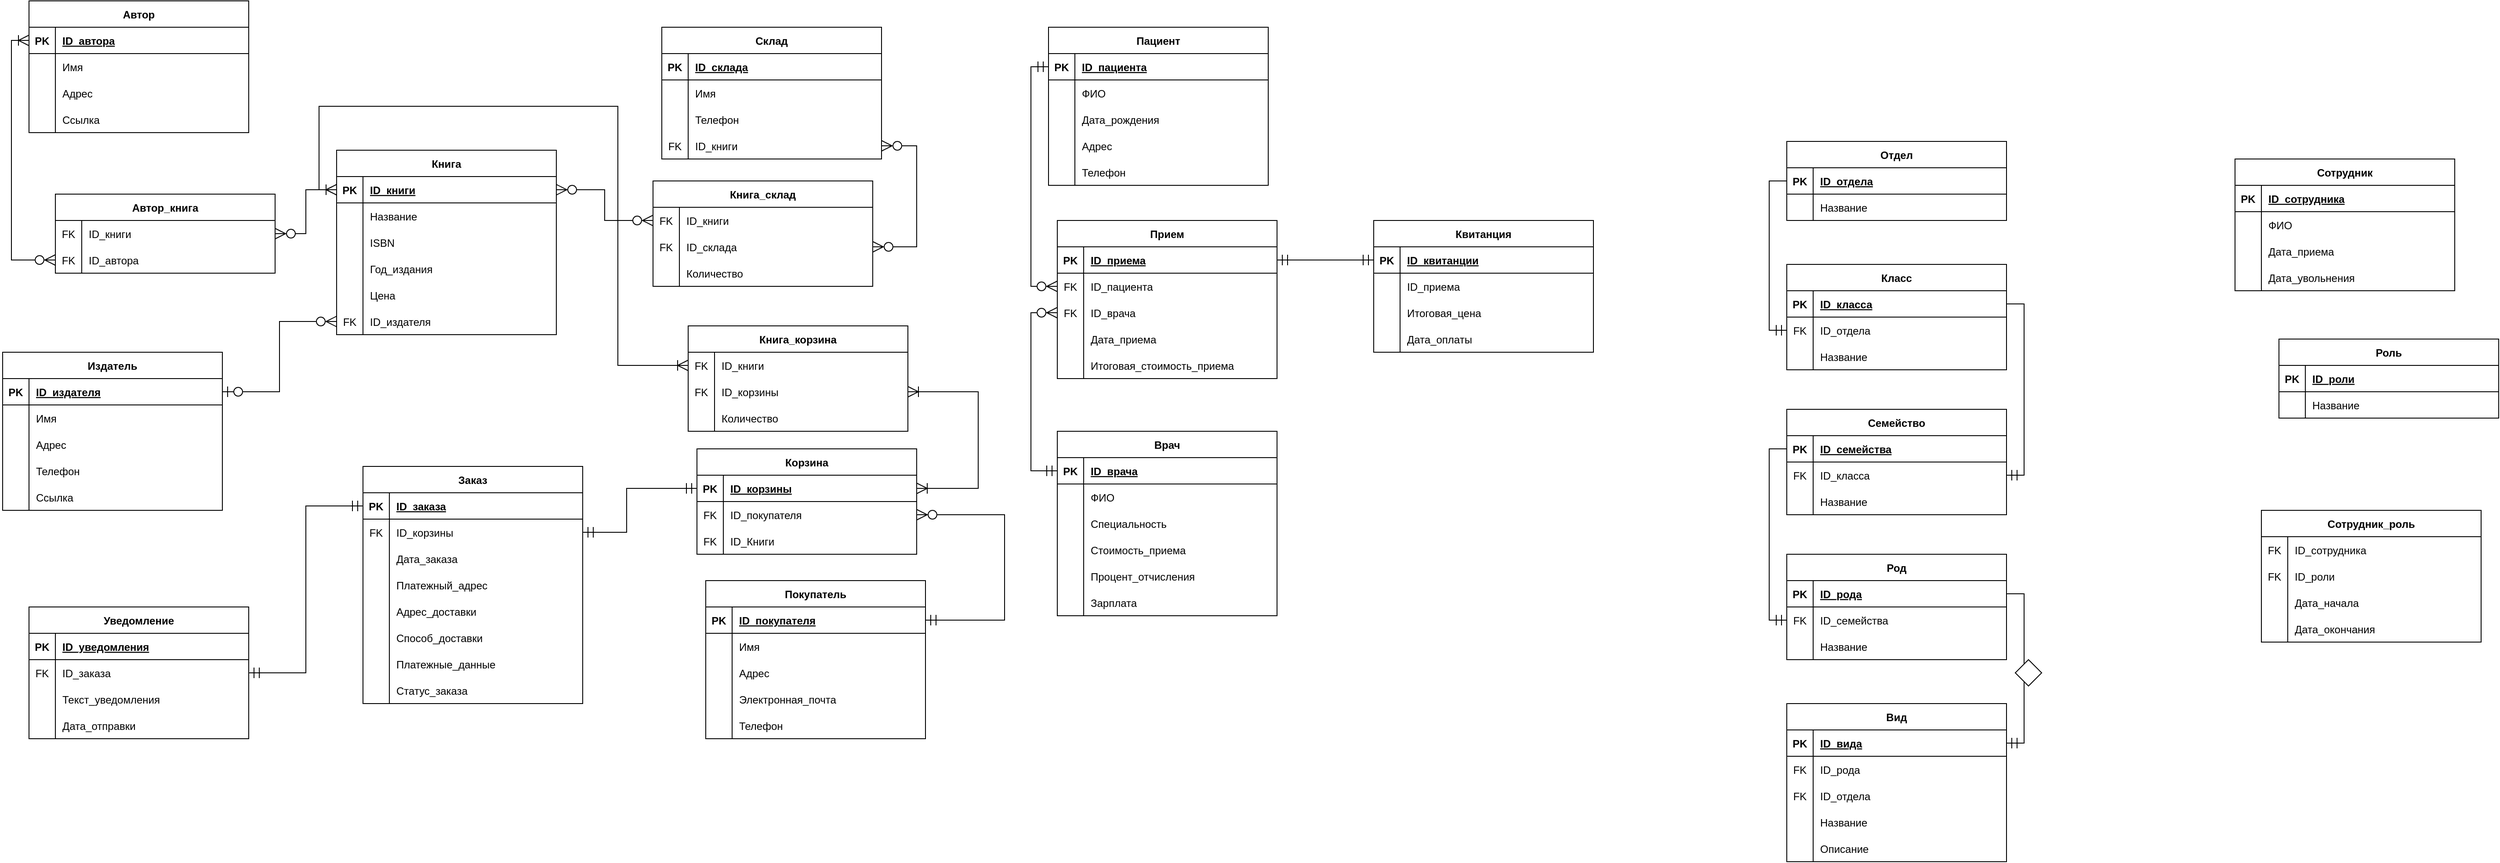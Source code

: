 <mxfile version="26.1.0">
  <diagram id="R2lEEEUBdFMjLlhIrx00" name="Page-1">
    <mxGraphModel dx="1750" dy="1088" grid="1" gridSize="10" guides="1" tooltips="1" connect="1" arrows="1" fold="1" page="1" pageScale="1" pageWidth="850" pageHeight="1100" math="0" shadow="0" extFonts="Permanent Marker^https://fonts.googleapis.com/css?family=Permanent+Marker">
      <root>
        <mxCell id="0" />
        <mxCell id="1" parent="0" />
        <mxCell id="C-vyLk0tnHw3VtMMgP7b-2" value="Автор" style="shape=table;startSize=30;container=1;collapsible=1;childLayout=tableLayout;fixedRows=1;rowLines=0;fontStyle=1;align=center;resizeLast=1;" parent="1" vertex="1">
          <mxGeometry x="40" y="10" width="250" height="150" as="geometry" />
        </mxCell>
        <mxCell id="C-vyLk0tnHw3VtMMgP7b-3" value="" style="shape=partialRectangle;collapsible=0;dropTarget=0;pointerEvents=0;fillColor=none;points=[[0,0.5],[1,0.5]];portConstraint=eastwest;top=0;left=0;right=0;bottom=1;" parent="C-vyLk0tnHw3VtMMgP7b-2" vertex="1">
          <mxGeometry y="30" width="250" height="30" as="geometry" />
        </mxCell>
        <mxCell id="C-vyLk0tnHw3VtMMgP7b-4" value="PK" style="shape=partialRectangle;overflow=hidden;connectable=0;fillColor=none;top=0;left=0;bottom=0;right=0;fontStyle=1;" parent="C-vyLk0tnHw3VtMMgP7b-3" vertex="1">
          <mxGeometry width="30" height="30" as="geometry">
            <mxRectangle width="30" height="30" as="alternateBounds" />
          </mxGeometry>
        </mxCell>
        <mxCell id="C-vyLk0tnHw3VtMMgP7b-5" value="ID_автора" style="shape=partialRectangle;overflow=hidden;connectable=0;fillColor=none;top=0;left=0;bottom=0;right=0;align=left;spacingLeft=6;fontStyle=5;" parent="C-vyLk0tnHw3VtMMgP7b-3" vertex="1">
          <mxGeometry x="30" width="220" height="30" as="geometry">
            <mxRectangle width="220" height="30" as="alternateBounds" />
          </mxGeometry>
        </mxCell>
        <mxCell id="C-vyLk0tnHw3VtMMgP7b-6" value="" style="shape=partialRectangle;collapsible=0;dropTarget=0;pointerEvents=0;fillColor=none;points=[[0,0.5],[1,0.5]];portConstraint=eastwest;top=0;left=0;right=0;bottom=0;" parent="C-vyLk0tnHw3VtMMgP7b-2" vertex="1">
          <mxGeometry y="60" width="250" height="30" as="geometry" />
        </mxCell>
        <mxCell id="C-vyLk0tnHw3VtMMgP7b-7" value="" style="shape=partialRectangle;overflow=hidden;connectable=0;fillColor=none;top=0;left=0;bottom=0;right=0;" parent="C-vyLk0tnHw3VtMMgP7b-6" vertex="1">
          <mxGeometry width="30" height="30" as="geometry">
            <mxRectangle width="30" height="30" as="alternateBounds" />
          </mxGeometry>
        </mxCell>
        <mxCell id="C-vyLk0tnHw3VtMMgP7b-8" value="Имя" style="shape=partialRectangle;overflow=hidden;connectable=0;fillColor=none;top=0;left=0;bottom=0;right=0;align=left;spacingLeft=6;" parent="C-vyLk0tnHw3VtMMgP7b-6" vertex="1">
          <mxGeometry x="30" width="220" height="30" as="geometry">
            <mxRectangle width="220" height="30" as="alternateBounds" />
          </mxGeometry>
        </mxCell>
        <mxCell id="C-vyLk0tnHw3VtMMgP7b-9" value="" style="shape=partialRectangle;collapsible=0;dropTarget=0;pointerEvents=0;fillColor=none;points=[[0,0.5],[1,0.5]];portConstraint=eastwest;top=0;left=0;right=0;bottom=0;" parent="C-vyLk0tnHw3VtMMgP7b-2" vertex="1">
          <mxGeometry y="90" width="250" height="30" as="geometry" />
        </mxCell>
        <mxCell id="C-vyLk0tnHw3VtMMgP7b-10" value="" style="shape=partialRectangle;overflow=hidden;connectable=0;fillColor=none;top=0;left=0;bottom=0;right=0;" parent="C-vyLk0tnHw3VtMMgP7b-9" vertex="1">
          <mxGeometry width="30" height="30" as="geometry">
            <mxRectangle width="30" height="30" as="alternateBounds" />
          </mxGeometry>
        </mxCell>
        <mxCell id="C-vyLk0tnHw3VtMMgP7b-11" value="Адрес" style="shape=partialRectangle;overflow=hidden;connectable=0;fillColor=none;top=0;left=0;bottom=0;right=0;align=left;spacingLeft=6;" parent="C-vyLk0tnHw3VtMMgP7b-9" vertex="1">
          <mxGeometry x="30" width="220" height="30" as="geometry">
            <mxRectangle width="220" height="30" as="alternateBounds" />
          </mxGeometry>
        </mxCell>
        <mxCell id="Zhwg4PoxIirAIb_GRM_l-40" style="shape=partialRectangle;collapsible=0;dropTarget=0;pointerEvents=0;fillColor=none;points=[[0,0.5],[1,0.5]];portConstraint=eastwest;top=0;left=0;right=0;bottom=0;" parent="C-vyLk0tnHw3VtMMgP7b-2" vertex="1">
          <mxGeometry y="120" width="250" height="30" as="geometry" />
        </mxCell>
        <mxCell id="Zhwg4PoxIirAIb_GRM_l-41" style="shape=partialRectangle;overflow=hidden;connectable=0;fillColor=none;top=0;left=0;bottom=0;right=0;" parent="Zhwg4PoxIirAIb_GRM_l-40" vertex="1">
          <mxGeometry width="30" height="30" as="geometry">
            <mxRectangle width="30" height="30" as="alternateBounds" />
          </mxGeometry>
        </mxCell>
        <mxCell id="Zhwg4PoxIirAIb_GRM_l-42" value="Ссылка" style="shape=partialRectangle;overflow=hidden;connectable=0;fillColor=none;top=0;left=0;bottom=0;right=0;align=left;spacingLeft=6;" parent="Zhwg4PoxIirAIb_GRM_l-40" vertex="1">
          <mxGeometry x="30" width="220" height="30" as="geometry">
            <mxRectangle width="220" height="30" as="alternateBounds" />
          </mxGeometry>
        </mxCell>
        <mxCell id="C-vyLk0tnHw3VtMMgP7b-13" value="Издатель" style="shape=table;startSize=30;container=1;collapsible=1;childLayout=tableLayout;fixedRows=1;rowLines=0;fontStyle=1;align=center;resizeLast=1;" parent="1" vertex="1">
          <mxGeometry x="10" y="410" width="250" height="180" as="geometry" />
        </mxCell>
        <mxCell id="C-vyLk0tnHw3VtMMgP7b-14" value="" style="shape=partialRectangle;collapsible=0;dropTarget=0;pointerEvents=0;fillColor=none;points=[[0,0.5],[1,0.5]];portConstraint=eastwest;top=0;left=0;right=0;bottom=1;" parent="C-vyLk0tnHw3VtMMgP7b-13" vertex="1">
          <mxGeometry y="30" width="250" height="30" as="geometry" />
        </mxCell>
        <mxCell id="C-vyLk0tnHw3VtMMgP7b-15" value="PK" style="shape=partialRectangle;overflow=hidden;connectable=0;fillColor=none;top=0;left=0;bottom=0;right=0;fontStyle=1;" parent="C-vyLk0tnHw3VtMMgP7b-14" vertex="1">
          <mxGeometry width="30" height="30" as="geometry">
            <mxRectangle width="30" height="30" as="alternateBounds" />
          </mxGeometry>
        </mxCell>
        <mxCell id="C-vyLk0tnHw3VtMMgP7b-16" value="ID_издателя" style="shape=partialRectangle;overflow=hidden;connectable=0;fillColor=none;top=0;left=0;bottom=0;right=0;align=left;spacingLeft=6;fontStyle=5;" parent="C-vyLk0tnHw3VtMMgP7b-14" vertex="1">
          <mxGeometry x="30" width="220" height="30" as="geometry">
            <mxRectangle width="220" height="30" as="alternateBounds" />
          </mxGeometry>
        </mxCell>
        <mxCell id="C-vyLk0tnHw3VtMMgP7b-17" value="" style="shape=partialRectangle;collapsible=0;dropTarget=0;pointerEvents=0;fillColor=none;points=[[0,0.5],[1,0.5]];portConstraint=eastwest;top=0;left=0;right=0;bottom=0;" parent="C-vyLk0tnHw3VtMMgP7b-13" vertex="1">
          <mxGeometry y="60" width="250" height="30" as="geometry" />
        </mxCell>
        <mxCell id="C-vyLk0tnHw3VtMMgP7b-18" value="" style="shape=partialRectangle;overflow=hidden;connectable=0;fillColor=none;top=0;left=0;bottom=0;right=0;" parent="C-vyLk0tnHw3VtMMgP7b-17" vertex="1">
          <mxGeometry width="30" height="30" as="geometry">
            <mxRectangle width="30" height="30" as="alternateBounds" />
          </mxGeometry>
        </mxCell>
        <mxCell id="C-vyLk0tnHw3VtMMgP7b-19" value="Имя" style="shape=partialRectangle;overflow=hidden;connectable=0;fillColor=none;top=0;left=0;bottom=0;right=0;align=left;spacingLeft=6;" parent="C-vyLk0tnHw3VtMMgP7b-17" vertex="1">
          <mxGeometry x="30" width="220" height="30" as="geometry">
            <mxRectangle width="220" height="30" as="alternateBounds" />
          </mxGeometry>
        </mxCell>
        <mxCell id="C-vyLk0tnHw3VtMMgP7b-20" value="" style="shape=partialRectangle;collapsible=0;dropTarget=0;pointerEvents=0;fillColor=none;points=[[0,0.5],[1,0.5]];portConstraint=eastwest;top=0;left=0;right=0;bottom=0;" parent="C-vyLk0tnHw3VtMMgP7b-13" vertex="1">
          <mxGeometry y="90" width="250" height="30" as="geometry" />
        </mxCell>
        <mxCell id="C-vyLk0tnHw3VtMMgP7b-21" value="" style="shape=partialRectangle;overflow=hidden;connectable=0;fillColor=none;top=0;left=0;bottom=0;right=0;" parent="C-vyLk0tnHw3VtMMgP7b-20" vertex="1">
          <mxGeometry width="30" height="30" as="geometry">
            <mxRectangle width="30" height="30" as="alternateBounds" />
          </mxGeometry>
        </mxCell>
        <mxCell id="C-vyLk0tnHw3VtMMgP7b-22" value="Адрес" style="shape=partialRectangle;overflow=hidden;connectable=0;fillColor=none;top=0;left=0;bottom=0;right=0;align=left;spacingLeft=6;" parent="C-vyLk0tnHw3VtMMgP7b-20" vertex="1">
          <mxGeometry x="30" width="220" height="30" as="geometry">
            <mxRectangle width="220" height="30" as="alternateBounds" />
          </mxGeometry>
        </mxCell>
        <mxCell id="Zhwg4PoxIirAIb_GRM_l-43" style="shape=partialRectangle;collapsible=0;dropTarget=0;pointerEvents=0;fillColor=none;points=[[0,0.5],[1,0.5]];portConstraint=eastwest;top=0;left=0;right=0;bottom=0;" parent="C-vyLk0tnHw3VtMMgP7b-13" vertex="1">
          <mxGeometry y="120" width="250" height="30" as="geometry" />
        </mxCell>
        <mxCell id="Zhwg4PoxIirAIb_GRM_l-44" style="shape=partialRectangle;overflow=hidden;connectable=0;fillColor=none;top=0;left=0;bottom=0;right=0;" parent="Zhwg4PoxIirAIb_GRM_l-43" vertex="1">
          <mxGeometry width="30" height="30" as="geometry">
            <mxRectangle width="30" height="30" as="alternateBounds" />
          </mxGeometry>
        </mxCell>
        <mxCell id="Zhwg4PoxIirAIb_GRM_l-45" value="Телефон" style="shape=partialRectangle;overflow=hidden;connectable=0;fillColor=none;top=0;left=0;bottom=0;right=0;align=left;spacingLeft=6;" parent="Zhwg4PoxIirAIb_GRM_l-43" vertex="1">
          <mxGeometry x="30" width="220" height="30" as="geometry">
            <mxRectangle width="220" height="30" as="alternateBounds" />
          </mxGeometry>
        </mxCell>
        <mxCell id="Zhwg4PoxIirAIb_GRM_l-46" style="shape=partialRectangle;collapsible=0;dropTarget=0;pointerEvents=0;fillColor=none;points=[[0,0.5],[1,0.5]];portConstraint=eastwest;top=0;left=0;right=0;bottom=0;" parent="C-vyLk0tnHw3VtMMgP7b-13" vertex="1">
          <mxGeometry y="150" width="250" height="30" as="geometry" />
        </mxCell>
        <mxCell id="Zhwg4PoxIirAIb_GRM_l-47" style="shape=partialRectangle;overflow=hidden;connectable=0;fillColor=none;top=0;left=0;bottom=0;right=0;" parent="Zhwg4PoxIirAIb_GRM_l-46" vertex="1">
          <mxGeometry width="30" height="30" as="geometry">
            <mxRectangle width="30" height="30" as="alternateBounds" />
          </mxGeometry>
        </mxCell>
        <mxCell id="Zhwg4PoxIirAIb_GRM_l-48" value="Ссылка" style="shape=partialRectangle;overflow=hidden;connectable=0;fillColor=none;top=0;left=0;bottom=0;right=0;align=left;spacingLeft=6;" parent="Zhwg4PoxIirAIb_GRM_l-46" vertex="1">
          <mxGeometry x="30" width="220" height="30" as="geometry">
            <mxRectangle width="220" height="30" as="alternateBounds" />
          </mxGeometry>
        </mxCell>
        <mxCell id="C-vyLk0tnHw3VtMMgP7b-23" value="Книга" style="shape=table;startSize=30;container=1;collapsible=1;childLayout=tableLayout;fixedRows=1;rowLines=0;fontStyle=1;align=center;resizeLast=1;" parent="1" vertex="1">
          <mxGeometry x="390" y="180" width="250" height="210" as="geometry" />
        </mxCell>
        <mxCell id="C-vyLk0tnHw3VtMMgP7b-24" value="" style="shape=partialRectangle;collapsible=0;dropTarget=0;pointerEvents=0;fillColor=none;points=[[0,0.5],[1,0.5]];portConstraint=eastwest;top=0;left=0;right=0;bottom=1;" parent="C-vyLk0tnHw3VtMMgP7b-23" vertex="1">
          <mxGeometry y="30" width="250" height="30" as="geometry" />
        </mxCell>
        <mxCell id="C-vyLk0tnHw3VtMMgP7b-25" value="PK" style="shape=partialRectangle;overflow=hidden;connectable=0;fillColor=none;top=0;left=0;bottom=0;right=0;fontStyle=1;" parent="C-vyLk0tnHw3VtMMgP7b-24" vertex="1">
          <mxGeometry width="30" height="30" as="geometry">
            <mxRectangle width="30" height="30" as="alternateBounds" />
          </mxGeometry>
        </mxCell>
        <mxCell id="C-vyLk0tnHw3VtMMgP7b-26" value="ID_книги" style="shape=partialRectangle;overflow=hidden;connectable=0;fillColor=none;top=0;left=0;bottom=0;right=0;align=left;spacingLeft=6;fontStyle=5;" parent="C-vyLk0tnHw3VtMMgP7b-24" vertex="1">
          <mxGeometry x="30" width="220" height="30" as="geometry">
            <mxRectangle width="220" height="30" as="alternateBounds" />
          </mxGeometry>
        </mxCell>
        <mxCell id="C-vyLk0tnHw3VtMMgP7b-27" value="" style="shape=partialRectangle;collapsible=0;dropTarget=0;pointerEvents=0;fillColor=none;points=[[0,0.5],[1,0.5]];portConstraint=eastwest;top=0;left=0;right=0;bottom=0;" parent="C-vyLk0tnHw3VtMMgP7b-23" vertex="1">
          <mxGeometry y="60" width="250" height="30" as="geometry" />
        </mxCell>
        <mxCell id="C-vyLk0tnHw3VtMMgP7b-28" value="" style="shape=partialRectangle;overflow=hidden;connectable=0;fillColor=none;top=0;left=0;bottom=0;right=0;" parent="C-vyLk0tnHw3VtMMgP7b-27" vertex="1">
          <mxGeometry width="30" height="30" as="geometry">
            <mxRectangle width="30" height="30" as="alternateBounds" />
          </mxGeometry>
        </mxCell>
        <mxCell id="C-vyLk0tnHw3VtMMgP7b-29" value="Название" style="shape=partialRectangle;overflow=hidden;connectable=0;fillColor=none;top=0;left=0;bottom=0;right=0;align=left;spacingLeft=6;" parent="C-vyLk0tnHw3VtMMgP7b-27" vertex="1">
          <mxGeometry x="30" width="220" height="30" as="geometry">
            <mxRectangle width="220" height="30" as="alternateBounds" />
          </mxGeometry>
        </mxCell>
        <mxCell id="Zhwg4PoxIirAIb_GRM_l-25" style="shape=partialRectangle;collapsible=0;dropTarget=0;pointerEvents=0;fillColor=none;points=[[0,0.5],[1,0.5]];portConstraint=eastwest;top=0;left=0;right=0;bottom=0;" parent="C-vyLk0tnHw3VtMMgP7b-23" vertex="1">
          <mxGeometry y="90" width="250" height="30" as="geometry" />
        </mxCell>
        <mxCell id="Zhwg4PoxIirAIb_GRM_l-26" style="shape=partialRectangle;overflow=hidden;connectable=0;fillColor=none;top=0;left=0;bottom=0;right=0;" parent="Zhwg4PoxIirAIb_GRM_l-25" vertex="1">
          <mxGeometry width="30" height="30" as="geometry">
            <mxRectangle width="30" height="30" as="alternateBounds" />
          </mxGeometry>
        </mxCell>
        <mxCell id="Zhwg4PoxIirAIb_GRM_l-27" value="ISBN" style="shape=partialRectangle;overflow=hidden;connectable=0;fillColor=none;top=0;left=0;bottom=0;right=0;align=left;spacingLeft=6;" parent="Zhwg4PoxIirAIb_GRM_l-25" vertex="1">
          <mxGeometry x="30" width="220" height="30" as="geometry">
            <mxRectangle width="220" height="30" as="alternateBounds" />
          </mxGeometry>
        </mxCell>
        <mxCell id="Zhwg4PoxIirAIb_GRM_l-28" style="shape=partialRectangle;collapsible=0;dropTarget=0;pointerEvents=0;fillColor=none;points=[[0,0.5],[1,0.5]];portConstraint=eastwest;top=0;left=0;right=0;bottom=0;" parent="C-vyLk0tnHw3VtMMgP7b-23" vertex="1">
          <mxGeometry y="120" width="250" height="30" as="geometry" />
        </mxCell>
        <mxCell id="Zhwg4PoxIirAIb_GRM_l-29" style="shape=partialRectangle;overflow=hidden;connectable=0;fillColor=none;top=0;left=0;bottom=0;right=0;" parent="Zhwg4PoxIirAIb_GRM_l-28" vertex="1">
          <mxGeometry width="30" height="30" as="geometry">
            <mxRectangle width="30" height="30" as="alternateBounds" />
          </mxGeometry>
        </mxCell>
        <mxCell id="Zhwg4PoxIirAIb_GRM_l-30" value="Год_издания" style="shape=partialRectangle;overflow=hidden;connectable=0;fillColor=none;top=0;left=0;bottom=0;right=0;align=left;spacingLeft=6;" parent="Zhwg4PoxIirAIb_GRM_l-28" vertex="1">
          <mxGeometry x="30" width="220" height="30" as="geometry">
            <mxRectangle width="220" height="30" as="alternateBounds" />
          </mxGeometry>
        </mxCell>
        <mxCell id="Zhwg4PoxIirAIb_GRM_l-31" style="shape=partialRectangle;collapsible=0;dropTarget=0;pointerEvents=0;fillColor=none;points=[[0,0.5],[1,0.5]];portConstraint=eastwest;top=0;left=0;right=0;bottom=0;" parent="C-vyLk0tnHw3VtMMgP7b-23" vertex="1">
          <mxGeometry y="150" width="250" height="30" as="geometry" />
        </mxCell>
        <mxCell id="Zhwg4PoxIirAIb_GRM_l-32" style="shape=partialRectangle;overflow=hidden;connectable=0;fillColor=none;top=0;left=0;bottom=0;right=0;" parent="Zhwg4PoxIirAIb_GRM_l-31" vertex="1">
          <mxGeometry width="30" height="30" as="geometry">
            <mxRectangle width="30" height="30" as="alternateBounds" />
          </mxGeometry>
        </mxCell>
        <mxCell id="Zhwg4PoxIirAIb_GRM_l-33" value="Цена" style="shape=partialRectangle;overflow=hidden;connectable=0;fillColor=none;top=0;left=0;bottom=0;right=0;align=left;spacingLeft=6;" parent="Zhwg4PoxIirAIb_GRM_l-31" vertex="1">
          <mxGeometry x="30" width="220" height="30" as="geometry">
            <mxRectangle width="220" height="30" as="alternateBounds" />
          </mxGeometry>
        </mxCell>
        <mxCell id="Zhwg4PoxIirAIb_GRM_l-37" style="shape=partialRectangle;collapsible=0;dropTarget=0;pointerEvents=0;fillColor=none;points=[[0,0.5],[1,0.5]];portConstraint=eastwest;top=0;left=0;right=0;bottom=0;" parent="C-vyLk0tnHw3VtMMgP7b-23" vertex="1">
          <mxGeometry y="180" width="250" height="30" as="geometry" />
        </mxCell>
        <mxCell id="Zhwg4PoxIirAIb_GRM_l-38" value="FK" style="shape=partialRectangle;overflow=hidden;connectable=0;fillColor=none;top=0;left=0;bottom=0;right=0;" parent="Zhwg4PoxIirAIb_GRM_l-37" vertex="1">
          <mxGeometry width="30" height="30" as="geometry">
            <mxRectangle width="30" height="30" as="alternateBounds" />
          </mxGeometry>
        </mxCell>
        <mxCell id="Zhwg4PoxIirAIb_GRM_l-39" value="ID_издателя" style="shape=partialRectangle;overflow=hidden;connectable=0;fillColor=none;top=0;left=0;bottom=0;right=0;align=left;spacingLeft=6;" parent="Zhwg4PoxIirAIb_GRM_l-37" vertex="1">
          <mxGeometry x="30" width="220" height="30" as="geometry">
            <mxRectangle width="220" height="30" as="alternateBounds" />
          </mxGeometry>
        </mxCell>
        <mxCell id="Zhwg4PoxIirAIb_GRM_l-49" value="Склад" style="shape=table;startSize=30;container=1;collapsible=1;childLayout=tableLayout;fixedRows=1;rowLines=0;fontStyle=1;align=center;resizeLast=1;" parent="1" vertex="1">
          <mxGeometry x="760" y="40" width="250" height="150" as="geometry" />
        </mxCell>
        <mxCell id="Zhwg4PoxIirAIb_GRM_l-50" value="" style="shape=partialRectangle;collapsible=0;dropTarget=0;pointerEvents=0;fillColor=none;points=[[0,0.5],[1,0.5]];portConstraint=eastwest;top=0;left=0;right=0;bottom=1;" parent="Zhwg4PoxIirAIb_GRM_l-49" vertex="1">
          <mxGeometry y="30" width="250" height="30" as="geometry" />
        </mxCell>
        <mxCell id="Zhwg4PoxIirAIb_GRM_l-51" value="PK" style="shape=partialRectangle;overflow=hidden;connectable=0;fillColor=none;top=0;left=0;bottom=0;right=0;fontStyle=1;" parent="Zhwg4PoxIirAIb_GRM_l-50" vertex="1">
          <mxGeometry width="30" height="30" as="geometry">
            <mxRectangle width="30" height="30" as="alternateBounds" />
          </mxGeometry>
        </mxCell>
        <mxCell id="Zhwg4PoxIirAIb_GRM_l-52" value="ID_склада" style="shape=partialRectangle;overflow=hidden;connectable=0;fillColor=none;top=0;left=0;bottom=0;right=0;align=left;spacingLeft=6;fontStyle=5;" parent="Zhwg4PoxIirAIb_GRM_l-50" vertex="1">
          <mxGeometry x="30" width="220" height="30" as="geometry">
            <mxRectangle width="220" height="30" as="alternateBounds" />
          </mxGeometry>
        </mxCell>
        <mxCell id="Zhwg4PoxIirAIb_GRM_l-53" value="" style="shape=partialRectangle;collapsible=0;dropTarget=0;pointerEvents=0;fillColor=none;points=[[0,0.5],[1,0.5]];portConstraint=eastwest;top=0;left=0;right=0;bottom=0;" parent="Zhwg4PoxIirAIb_GRM_l-49" vertex="1">
          <mxGeometry y="60" width="250" height="30" as="geometry" />
        </mxCell>
        <mxCell id="Zhwg4PoxIirAIb_GRM_l-54" value="" style="shape=partialRectangle;overflow=hidden;connectable=0;fillColor=none;top=0;left=0;bottom=0;right=0;" parent="Zhwg4PoxIirAIb_GRM_l-53" vertex="1">
          <mxGeometry width="30" height="30" as="geometry">
            <mxRectangle width="30" height="30" as="alternateBounds" />
          </mxGeometry>
        </mxCell>
        <mxCell id="Zhwg4PoxIirAIb_GRM_l-55" value="Имя" style="shape=partialRectangle;overflow=hidden;connectable=0;fillColor=none;top=0;left=0;bottom=0;right=0;align=left;spacingLeft=6;" parent="Zhwg4PoxIirAIb_GRM_l-53" vertex="1">
          <mxGeometry x="30" width="220" height="30" as="geometry">
            <mxRectangle width="220" height="30" as="alternateBounds" />
          </mxGeometry>
        </mxCell>
        <mxCell id="Zhwg4PoxIirAIb_GRM_l-56" value="" style="shape=partialRectangle;collapsible=0;dropTarget=0;pointerEvents=0;fillColor=none;points=[[0,0.5],[1,0.5]];portConstraint=eastwest;top=0;left=0;right=0;bottom=0;" parent="Zhwg4PoxIirAIb_GRM_l-49" vertex="1">
          <mxGeometry y="90" width="250" height="30" as="geometry" />
        </mxCell>
        <mxCell id="Zhwg4PoxIirAIb_GRM_l-57" value="" style="shape=partialRectangle;overflow=hidden;connectable=0;fillColor=none;top=0;left=0;bottom=0;right=0;" parent="Zhwg4PoxIirAIb_GRM_l-56" vertex="1">
          <mxGeometry width="30" height="30" as="geometry">
            <mxRectangle width="30" height="30" as="alternateBounds" />
          </mxGeometry>
        </mxCell>
        <mxCell id="Zhwg4PoxIirAIb_GRM_l-58" value="Телефон" style="shape=partialRectangle;overflow=hidden;connectable=0;fillColor=none;top=0;left=0;bottom=0;right=0;align=left;spacingLeft=6;" parent="Zhwg4PoxIirAIb_GRM_l-56" vertex="1">
          <mxGeometry x="30" width="220" height="30" as="geometry">
            <mxRectangle width="220" height="30" as="alternateBounds" />
          </mxGeometry>
        </mxCell>
        <mxCell id="hs30i5kKsnxqnHquQ1AE-4" style="shape=partialRectangle;collapsible=0;dropTarget=0;pointerEvents=0;fillColor=none;points=[[0,0.5],[1,0.5]];portConstraint=eastwest;top=0;left=0;right=0;bottom=0;" parent="Zhwg4PoxIirAIb_GRM_l-49" vertex="1">
          <mxGeometry y="120" width="250" height="30" as="geometry" />
        </mxCell>
        <mxCell id="hs30i5kKsnxqnHquQ1AE-5" value="FK" style="shape=partialRectangle;overflow=hidden;connectable=0;fillColor=none;top=0;left=0;bottom=0;right=0;" parent="hs30i5kKsnxqnHquQ1AE-4" vertex="1">
          <mxGeometry width="30" height="30" as="geometry">
            <mxRectangle width="30" height="30" as="alternateBounds" />
          </mxGeometry>
        </mxCell>
        <mxCell id="hs30i5kKsnxqnHquQ1AE-6" value="ID_книги" style="shape=partialRectangle;overflow=hidden;connectable=0;fillColor=none;top=0;left=0;bottom=0;right=0;align=left;spacingLeft=6;" parent="hs30i5kKsnxqnHquQ1AE-4" vertex="1">
          <mxGeometry x="30" width="220" height="30" as="geometry">
            <mxRectangle width="220" height="30" as="alternateBounds" />
          </mxGeometry>
        </mxCell>
        <mxCell id="Zhwg4PoxIirAIb_GRM_l-78" value="Книга_склад" style="shape=table;startSize=30;container=1;collapsible=1;childLayout=tableLayout;fixedRows=1;rowLines=0;fontStyle=1;align=center;resizeLast=1;" parent="1" vertex="1">
          <mxGeometry x="750" y="215" width="250" height="120" as="geometry" />
        </mxCell>
        <mxCell id="Zhwg4PoxIirAIb_GRM_l-82" value="" style="shape=partialRectangle;collapsible=0;dropTarget=0;pointerEvents=0;fillColor=none;points=[[0,0.5],[1,0.5]];portConstraint=eastwest;top=0;left=0;right=0;bottom=0;" parent="Zhwg4PoxIirAIb_GRM_l-78" vertex="1">
          <mxGeometry y="30" width="250" height="30" as="geometry" />
        </mxCell>
        <mxCell id="Zhwg4PoxIirAIb_GRM_l-83" value="FK" style="shape=partialRectangle;overflow=hidden;connectable=0;fillColor=none;top=0;left=0;bottom=0;right=0;" parent="Zhwg4PoxIirAIb_GRM_l-82" vertex="1">
          <mxGeometry width="30" height="30" as="geometry">
            <mxRectangle width="30" height="30" as="alternateBounds" />
          </mxGeometry>
        </mxCell>
        <mxCell id="Zhwg4PoxIirAIb_GRM_l-84" value="ID_книги" style="shape=partialRectangle;overflow=hidden;connectable=0;fillColor=none;top=0;left=0;bottom=0;right=0;align=left;spacingLeft=6;" parent="Zhwg4PoxIirAIb_GRM_l-82" vertex="1">
          <mxGeometry x="30" width="220" height="30" as="geometry">
            <mxRectangle width="220" height="30" as="alternateBounds" />
          </mxGeometry>
        </mxCell>
        <mxCell id="Zhwg4PoxIirAIb_GRM_l-85" value="" style="shape=partialRectangle;collapsible=0;dropTarget=0;pointerEvents=0;fillColor=none;points=[[0,0.5],[1,0.5]];portConstraint=eastwest;top=0;left=0;right=0;bottom=0;" parent="Zhwg4PoxIirAIb_GRM_l-78" vertex="1">
          <mxGeometry y="60" width="250" height="30" as="geometry" />
        </mxCell>
        <mxCell id="Zhwg4PoxIirAIb_GRM_l-86" value="FK" style="shape=partialRectangle;overflow=hidden;connectable=0;fillColor=none;top=0;left=0;bottom=0;right=0;" parent="Zhwg4PoxIirAIb_GRM_l-85" vertex="1">
          <mxGeometry width="30" height="30" as="geometry">
            <mxRectangle width="30" height="30" as="alternateBounds" />
          </mxGeometry>
        </mxCell>
        <mxCell id="Zhwg4PoxIirAIb_GRM_l-87" value="ID_склада" style="shape=partialRectangle;overflow=hidden;connectable=0;fillColor=none;top=0;left=0;bottom=0;right=0;align=left;spacingLeft=6;" parent="Zhwg4PoxIirAIb_GRM_l-85" vertex="1">
          <mxGeometry x="30" width="220" height="30" as="geometry">
            <mxRectangle width="220" height="30" as="alternateBounds" />
          </mxGeometry>
        </mxCell>
        <mxCell id="Zhwg4PoxIirAIb_GRM_l-88" style="shape=partialRectangle;collapsible=0;dropTarget=0;pointerEvents=0;fillColor=none;points=[[0,0.5],[1,0.5]];portConstraint=eastwest;top=0;left=0;right=0;bottom=0;" parent="Zhwg4PoxIirAIb_GRM_l-78" vertex="1">
          <mxGeometry y="90" width="250" height="30" as="geometry" />
        </mxCell>
        <mxCell id="Zhwg4PoxIirAIb_GRM_l-89" style="shape=partialRectangle;overflow=hidden;connectable=0;fillColor=none;top=0;left=0;bottom=0;right=0;" parent="Zhwg4PoxIirAIb_GRM_l-88" vertex="1">
          <mxGeometry width="30" height="30" as="geometry">
            <mxRectangle width="30" height="30" as="alternateBounds" />
          </mxGeometry>
        </mxCell>
        <mxCell id="Zhwg4PoxIirAIb_GRM_l-90" value="Количество" style="shape=partialRectangle;overflow=hidden;connectable=0;fillColor=none;top=0;left=0;bottom=0;right=0;align=left;spacingLeft=6;" parent="Zhwg4PoxIirAIb_GRM_l-88" vertex="1">
          <mxGeometry x="30" width="220" height="30" as="geometry">
            <mxRectangle width="220" height="30" as="alternateBounds" />
          </mxGeometry>
        </mxCell>
        <mxCell id="Zhwg4PoxIirAIb_GRM_l-104" value="Покупатель" style="shape=table;startSize=30;container=1;collapsible=1;childLayout=tableLayout;fixedRows=1;rowLines=0;fontStyle=1;align=center;resizeLast=1;" parent="1" vertex="1">
          <mxGeometry x="810" y="670" width="250" height="180" as="geometry" />
        </mxCell>
        <mxCell id="Zhwg4PoxIirAIb_GRM_l-105" value="" style="shape=partialRectangle;collapsible=0;dropTarget=0;pointerEvents=0;fillColor=none;points=[[0,0.5],[1,0.5]];portConstraint=eastwest;top=0;left=0;right=0;bottom=1;" parent="Zhwg4PoxIirAIb_GRM_l-104" vertex="1">
          <mxGeometry y="30" width="250" height="30" as="geometry" />
        </mxCell>
        <mxCell id="Zhwg4PoxIirAIb_GRM_l-106" value="PK" style="shape=partialRectangle;overflow=hidden;connectable=0;fillColor=none;top=0;left=0;bottom=0;right=0;fontStyle=1;" parent="Zhwg4PoxIirAIb_GRM_l-105" vertex="1">
          <mxGeometry width="30" height="30" as="geometry">
            <mxRectangle width="30" height="30" as="alternateBounds" />
          </mxGeometry>
        </mxCell>
        <mxCell id="Zhwg4PoxIirAIb_GRM_l-107" value="ID_покупателя" style="shape=partialRectangle;overflow=hidden;connectable=0;fillColor=none;top=0;left=0;bottom=0;right=0;align=left;spacingLeft=6;fontStyle=5;" parent="Zhwg4PoxIirAIb_GRM_l-105" vertex="1">
          <mxGeometry x="30" width="220" height="30" as="geometry">
            <mxRectangle width="220" height="30" as="alternateBounds" />
          </mxGeometry>
        </mxCell>
        <mxCell id="Zhwg4PoxIirAIb_GRM_l-108" value="" style="shape=partialRectangle;collapsible=0;dropTarget=0;pointerEvents=0;fillColor=none;points=[[0,0.5],[1,0.5]];portConstraint=eastwest;top=0;left=0;right=0;bottom=0;" parent="Zhwg4PoxIirAIb_GRM_l-104" vertex="1">
          <mxGeometry y="60" width="250" height="30" as="geometry" />
        </mxCell>
        <mxCell id="Zhwg4PoxIirAIb_GRM_l-109" value="" style="shape=partialRectangle;overflow=hidden;connectable=0;fillColor=none;top=0;left=0;bottom=0;right=0;" parent="Zhwg4PoxIirAIb_GRM_l-108" vertex="1">
          <mxGeometry width="30" height="30" as="geometry">
            <mxRectangle width="30" height="30" as="alternateBounds" />
          </mxGeometry>
        </mxCell>
        <mxCell id="Zhwg4PoxIirAIb_GRM_l-110" value="Имя" style="shape=partialRectangle;overflow=hidden;connectable=0;fillColor=none;top=0;left=0;bottom=0;right=0;align=left;spacingLeft=6;" parent="Zhwg4PoxIirAIb_GRM_l-108" vertex="1">
          <mxGeometry x="30" width="220" height="30" as="geometry">
            <mxRectangle width="220" height="30" as="alternateBounds" />
          </mxGeometry>
        </mxCell>
        <mxCell id="Zhwg4PoxIirAIb_GRM_l-111" value="" style="shape=partialRectangle;collapsible=0;dropTarget=0;pointerEvents=0;fillColor=none;points=[[0,0.5],[1,0.5]];portConstraint=eastwest;top=0;left=0;right=0;bottom=0;" parent="Zhwg4PoxIirAIb_GRM_l-104" vertex="1">
          <mxGeometry y="90" width="250" height="30" as="geometry" />
        </mxCell>
        <mxCell id="Zhwg4PoxIirAIb_GRM_l-112" value="" style="shape=partialRectangle;overflow=hidden;connectable=0;fillColor=none;top=0;left=0;bottom=0;right=0;" parent="Zhwg4PoxIirAIb_GRM_l-111" vertex="1">
          <mxGeometry width="30" height="30" as="geometry">
            <mxRectangle width="30" height="30" as="alternateBounds" />
          </mxGeometry>
        </mxCell>
        <mxCell id="Zhwg4PoxIirAIb_GRM_l-113" value="Адрес" style="shape=partialRectangle;overflow=hidden;connectable=0;fillColor=none;top=0;left=0;bottom=0;right=0;align=left;spacingLeft=6;" parent="Zhwg4PoxIirAIb_GRM_l-111" vertex="1">
          <mxGeometry x="30" width="220" height="30" as="geometry">
            <mxRectangle width="220" height="30" as="alternateBounds" />
          </mxGeometry>
        </mxCell>
        <mxCell id="Zhwg4PoxIirAIb_GRM_l-114" style="shape=partialRectangle;collapsible=0;dropTarget=0;pointerEvents=0;fillColor=none;points=[[0,0.5],[1,0.5]];portConstraint=eastwest;top=0;left=0;right=0;bottom=0;" parent="Zhwg4PoxIirAIb_GRM_l-104" vertex="1">
          <mxGeometry y="120" width="250" height="30" as="geometry" />
        </mxCell>
        <mxCell id="Zhwg4PoxIirAIb_GRM_l-115" style="shape=partialRectangle;overflow=hidden;connectable=0;fillColor=none;top=0;left=0;bottom=0;right=0;" parent="Zhwg4PoxIirAIb_GRM_l-114" vertex="1">
          <mxGeometry width="30" height="30" as="geometry">
            <mxRectangle width="30" height="30" as="alternateBounds" />
          </mxGeometry>
        </mxCell>
        <mxCell id="Zhwg4PoxIirAIb_GRM_l-116" value="Электронная_почта" style="shape=partialRectangle;overflow=hidden;connectable=0;fillColor=none;top=0;left=0;bottom=0;right=0;align=left;spacingLeft=6;" parent="Zhwg4PoxIirAIb_GRM_l-114" vertex="1">
          <mxGeometry x="30" width="220" height="30" as="geometry">
            <mxRectangle width="220" height="30" as="alternateBounds" />
          </mxGeometry>
        </mxCell>
        <mxCell id="Zhwg4PoxIirAIb_GRM_l-117" style="shape=partialRectangle;collapsible=0;dropTarget=0;pointerEvents=0;fillColor=none;points=[[0,0.5],[1,0.5]];portConstraint=eastwest;top=0;left=0;right=0;bottom=0;" parent="Zhwg4PoxIirAIb_GRM_l-104" vertex="1">
          <mxGeometry y="150" width="250" height="30" as="geometry" />
        </mxCell>
        <mxCell id="Zhwg4PoxIirAIb_GRM_l-118" style="shape=partialRectangle;overflow=hidden;connectable=0;fillColor=none;top=0;left=0;bottom=0;right=0;" parent="Zhwg4PoxIirAIb_GRM_l-117" vertex="1">
          <mxGeometry width="30" height="30" as="geometry">
            <mxRectangle width="30" height="30" as="alternateBounds" />
          </mxGeometry>
        </mxCell>
        <mxCell id="Zhwg4PoxIirAIb_GRM_l-119" value="Телефон" style="shape=partialRectangle;overflow=hidden;connectable=0;fillColor=none;top=0;left=0;bottom=0;right=0;align=left;spacingLeft=6;" parent="Zhwg4PoxIirAIb_GRM_l-117" vertex="1">
          <mxGeometry x="30" width="220" height="30" as="geometry">
            <mxRectangle width="220" height="30" as="alternateBounds" />
          </mxGeometry>
        </mxCell>
        <mxCell id="Zhwg4PoxIirAIb_GRM_l-120" value="Корзина" style="shape=table;startSize=30;container=1;collapsible=1;childLayout=tableLayout;fixedRows=1;rowLines=0;fontStyle=1;align=center;resizeLast=1;" parent="1" vertex="1">
          <mxGeometry x="800" y="520" width="250" height="120" as="geometry" />
        </mxCell>
        <mxCell id="Zhwg4PoxIirAIb_GRM_l-121" value="" style="shape=partialRectangle;collapsible=0;dropTarget=0;pointerEvents=0;fillColor=none;points=[[0,0.5],[1,0.5]];portConstraint=eastwest;top=0;left=0;right=0;bottom=1;" parent="Zhwg4PoxIirAIb_GRM_l-120" vertex="1">
          <mxGeometry y="30" width="250" height="30" as="geometry" />
        </mxCell>
        <mxCell id="Zhwg4PoxIirAIb_GRM_l-122" value="PK" style="shape=partialRectangle;overflow=hidden;connectable=0;fillColor=none;top=0;left=0;bottom=0;right=0;fontStyle=1;" parent="Zhwg4PoxIirAIb_GRM_l-121" vertex="1">
          <mxGeometry width="30" height="30" as="geometry">
            <mxRectangle width="30" height="30" as="alternateBounds" />
          </mxGeometry>
        </mxCell>
        <mxCell id="Zhwg4PoxIirAIb_GRM_l-123" value="ID_корзины" style="shape=partialRectangle;overflow=hidden;connectable=0;fillColor=none;top=0;left=0;bottom=0;right=0;align=left;spacingLeft=6;fontStyle=5;" parent="Zhwg4PoxIirAIb_GRM_l-121" vertex="1">
          <mxGeometry x="30" width="220" height="30" as="geometry">
            <mxRectangle width="220" height="30" as="alternateBounds" />
          </mxGeometry>
        </mxCell>
        <mxCell id="Zhwg4PoxIirAIb_GRM_l-124" value="" style="shape=partialRectangle;collapsible=0;dropTarget=0;pointerEvents=0;fillColor=none;points=[[0,0.5],[1,0.5]];portConstraint=eastwest;top=0;left=0;right=0;bottom=0;" parent="Zhwg4PoxIirAIb_GRM_l-120" vertex="1">
          <mxGeometry y="60" width="250" height="30" as="geometry" />
        </mxCell>
        <mxCell id="Zhwg4PoxIirAIb_GRM_l-125" value="FK" style="shape=partialRectangle;overflow=hidden;connectable=0;fillColor=none;top=0;left=0;bottom=0;right=0;" parent="Zhwg4PoxIirAIb_GRM_l-124" vertex="1">
          <mxGeometry width="30" height="30" as="geometry">
            <mxRectangle width="30" height="30" as="alternateBounds" />
          </mxGeometry>
        </mxCell>
        <mxCell id="Zhwg4PoxIirAIb_GRM_l-126" value="ID_покупателя" style="shape=partialRectangle;overflow=hidden;connectable=0;fillColor=none;top=0;left=0;bottom=0;right=0;align=left;spacingLeft=6;" parent="Zhwg4PoxIirAIb_GRM_l-124" vertex="1">
          <mxGeometry x="30" width="220" height="30" as="geometry">
            <mxRectangle width="220" height="30" as="alternateBounds" />
          </mxGeometry>
        </mxCell>
        <mxCell id="hs30i5kKsnxqnHquQ1AE-7" style="shape=partialRectangle;collapsible=0;dropTarget=0;pointerEvents=0;fillColor=none;points=[[0,0.5],[1,0.5]];portConstraint=eastwest;top=0;left=0;right=0;bottom=0;" parent="Zhwg4PoxIirAIb_GRM_l-120" vertex="1">
          <mxGeometry y="90" width="250" height="30" as="geometry" />
        </mxCell>
        <mxCell id="hs30i5kKsnxqnHquQ1AE-8" value="FK" style="shape=partialRectangle;overflow=hidden;connectable=0;fillColor=none;top=0;left=0;bottom=0;right=0;" parent="hs30i5kKsnxqnHquQ1AE-7" vertex="1">
          <mxGeometry width="30" height="30" as="geometry">
            <mxRectangle width="30" height="30" as="alternateBounds" />
          </mxGeometry>
        </mxCell>
        <mxCell id="hs30i5kKsnxqnHquQ1AE-9" value="ID_Книги" style="shape=partialRectangle;overflow=hidden;connectable=0;fillColor=none;top=0;left=0;bottom=0;right=0;align=left;spacingLeft=6;" parent="hs30i5kKsnxqnHquQ1AE-7" vertex="1">
          <mxGeometry x="30" width="220" height="30" as="geometry">
            <mxRectangle width="220" height="30" as="alternateBounds" />
          </mxGeometry>
        </mxCell>
        <mxCell id="Zhwg4PoxIirAIb_GRM_l-136" value="Книга_корзина" style="shape=table;startSize=30;container=1;collapsible=1;childLayout=tableLayout;fixedRows=1;rowLines=0;fontStyle=1;align=center;resizeLast=1;" parent="1" vertex="1">
          <mxGeometry x="790" y="380" width="250" height="120" as="geometry" />
        </mxCell>
        <mxCell id="Zhwg4PoxIirAIb_GRM_l-137" value="" style="shape=partialRectangle;collapsible=0;dropTarget=0;pointerEvents=0;fillColor=none;points=[[0,0.5],[1,0.5]];portConstraint=eastwest;top=0;left=0;right=0;bottom=0;" parent="Zhwg4PoxIirAIb_GRM_l-136" vertex="1">
          <mxGeometry y="30" width="250" height="30" as="geometry" />
        </mxCell>
        <mxCell id="Zhwg4PoxIirAIb_GRM_l-138" value="FK" style="shape=partialRectangle;overflow=hidden;connectable=0;fillColor=none;top=0;left=0;bottom=0;right=0;" parent="Zhwg4PoxIirAIb_GRM_l-137" vertex="1">
          <mxGeometry width="30" height="30" as="geometry">
            <mxRectangle width="30" height="30" as="alternateBounds" />
          </mxGeometry>
        </mxCell>
        <mxCell id="Zhwg4PoxIirAIb_GRM_l-139" value="ID_книги" style="shape=partialRectangle;overflow=hidden;connectable=0;fillColor=none;top=0;left=0;bottom=0;right=0;align=left;spacingLeft=6;" parent="Zhwg4PoxIirAIb_GRM_l-137" vertex="1">
          <mxGeometry x="30" width="220" height="30" as="geometry">
            <mxRectangle width="220" height="30" as="alternateBounds" />
          </mxGeometry>
        </mxCell>
        <mxCell id="Zhwg4PoxIirAIb_GRM_l-140" value="" style="shape=partialRectangle;collapsible=0;dropTarget=0;pointerEvents=0;fillColor=none;points=[[0,0.5],[1,0.5]];portConstraint=eastwest;top=0;left=0;right=0;bottom=0;" parent="Zhwg4PoxIirAIb_GRM_l-136" vertex="1">
          <mxGeometry y="60" width="250" height="30" as="geometry" />
        </mxCell>
        <mxCell id="Zhwg4PoxIirAIb_GRM_l-141" value="FK" style="shape=partialRectangle;overflow=hidden;connectable=0;fillColor=none;top=0;left=0;bottom=0;right=0;" parent="Zhwg4PoxIirAIb_GRM_l-140" vertex="1">
          <mxGeometry width="30" height="30" as="geometry">
            <mxRectangle width="30" height="30" as="alternateBounds" />
          </mxGeometry>
        </mxCell>
        <mxCell id="Zhwg4PoxIirAIb_GRM_l-142" value="ID_корзины" style="shape=partialRectangle;overflow=hidden;connectable=0;fillColor=none;top=0;left=0;bottom=0;right=0;align=left;spacingLeft=6;" parent="Zhwg4PoxIirAIb_GRM_l-140" vertex="1">
          <mxGeometry x="30" width="220" height="30" as="geometry">
            <mxRectangle width="220" height="30" as="alternateBounds" />
          </mxGeometry>
        </mxCell>
        <mxCell id="Zhwg4PoxIirAIb_GRM_l-143" style="shape=partialRectangle;collapsible=0;dropTarget=0;pointerEvents=0;fillColor=none;points=[[0,0.5],[1,0.5]];portConstraint=eastwest;top=0;left=0;right=0;bottom=0;" parent="Zhwg4PoxIirAIb_GRM_l-136" vertex="1">
          <mxGeometry y="90" width="250" height="30" as="geometry" />
        </mxCell>
        <mxCell id="Zhwg4PoxIirAIb_GRM_l-144" style="shape=partialRectangle;overflow=hidden;connectable=0;fillColor=none;top=0;left=0;bottom=0;right=0;" parent="Zhwg4PoxIirAIb_GRM_l-143" vertex="1">
          <mxGeometry width="30" height="30" as="geometry">
            <mxRectangle width="30" height="30" as="alternateBounds" />
          </mxGeometry>
        </mxCell>
        <mxCell id="Zhwg4PoxIirAIb_GRM_l-145" value="Количество" style="shape=partialRectangle;overflow=hidden;connectable=0;fillColor=none;top=0;left=0;bottom=0;right=0;align=left;spacingLeft=6;" parent="Zhwg4PoxIirAIb_GRM_l-143" vertex="1">
          <mxGeometry x="30" width="220" height="30" as="geometry">
            <mxRectangle width="220" height="30" as="alternateBounds" />
          </mxGeometry>
        </mxCell>
        <mxCell id="Zhwg4PoxIirAIb_GRM_l-146" value="Заказ" style="shape=table;startSize=30;container=1;collapsible=1;childLayout=tableLayout;fixedRows=1;rowLines=0;fontStyle=1;align=center;resizeLast=1;" parent="1" vertex="1">
          <mxGeometry x="420" y="540" width="250" height="270" as="geometry" />
        </mxCell>
        <mxCell id="Zhwg4PoxIirAIb_GRM_l-147" value="" style="shape=partialRectangle;collapsible=0;dropTarget=0;pointerEvents=0;fillColor=none;points=[[0,0.5],[1,0.5]];portConstraint=eastwest;top=0;left=0;right=0;bottom=1;" parent="Zhwg4PoxIirAIb_GRM_l-146" vertex="1">
          <mxGeometry y="30" width="250" height="30" as="geometry" />
        </mxCell>
        <mxCell id="Zhwg4PoxIirAIb_GRM_l-148" value="PK" style="shape=partialRectangle;overflow=hidden;connectable=0;fillColor=none;top=0;left=0;bottom=0;right=0;fontStyle=1;" parent="Zhwg4PoxIirAIb_GRM_l-147" vertex="1">
          <mxGeometry width="30" height="30" as="geometry">
            <mxRectangle width="30" height="30" as="alternateBounds" />
          </mxGeometry>
        </mxCell>
        <mxCell id="Zhwg4PoxIirAIb_GRM_l-149" value="ID_заказа" style="shape=partialRectangle;overflow=hidden;connectable=0;fillColor=none;top=0;left=0;bottom=0;right=0;align=left;spacingLeft=6;fontStyle=5;" parent="Zhwg4PoxIirAIb_GRM_l-147" vertex="1">
          <mxGeometry x="30" width="220" height="30" as="geometry">
            <mxRectangle width="220" height="30" as="alternateBounds" />
          </mxGeometry>
        </mxCell>
        <mxCell id="hs30i5kKsnxqnHquQ1AE-31" style="shape=partialRectangle;collapsible=0;dropTarget=0;pointerEvents=0;fillColor=none;points=[[0,0.5],[1,0.5]];portConstraint=eastwest;top=0;left=0;right=0;bottom=0;" parent="Zhwg4PoxIirAIb_GRM_l-146" vertex="1">
          <mxGeometry y="60" width="250" height="30" as="geometry" />
        </mxCell>
        <mxCell id="hs30i5kKsnxqnHquQ1AE-32" value="FK" style="shape=partialRectangle;overflow=hidden;connectable=0;fillColor=none;top=0;left=0;bottom=0;right=0;" parent="hs30i5kKsnxqnHquQ1AE-31" vertex="1">
          <mxGeometry width="30" height="30" as="geometry">
            <mxRectangle width="30" height="30" as="alternateBounds" />
          </mxGeometry>
        </mxCell>
        <mxCell id="hs30i5kKsnxqnHquQ1AE-33" value="ID_корзины" style="shape=partialRectangle;overflow=hidden;connectable=0;fillColor=none;top=0;left=0;bottom=0;right=0;align=left;spacingLeft=6;" parent="hs30i5kKsnxqnHquQ1AE-31" vertex="1">
          <mxGeometry x="30" width="220" height="30" as="geometry">
            <mxRectangle width="220" height="30" as="alternateBounds" />
          </mxGeometry>
        </mxCell>
        <mxCell id="Zhwg4PoxIirAIb_GRM_l-162" style="shape=partialRectangle;collapsible=0;dropTarget=0;pointerEvents=0;fillColor=none;points=[[0,0.5],[1,0.5]];portConstraint=eastwest;top=0;left=0;right=0;bottom=0;" parent="Zhwg4PoxIirAIb_GRM_l-146" vertex="1">
          <mxGeometry y="90" width="250" height="30" as="geometry" />
        </mxCell>
        <mxCell id="Zhwg4PoxIirAIb_GRM_l-163" style="shape=partialRectangle;overflow=hidden;connectable=0;fillColor=none;top=0;left=0;bottom=0;right=0;" parent="Zhwg4PoxIirAIb_GRM_l-162" vertex="1">
          <mxGeometry width="30" height="30" as="geometry">
            <mxRectangle width="30" height="30" as="alternateBounds" />
          </mxGeometry>
        </mxCell>
        <mxCell id="Zhwg4PoxIirAIb_GRM_l-164" value="Дата_заказа" style="shape=partialRectangle;overflow=hidden;connectable=0;fillColor=none;top=0;left=0;bottom=0;right=0;align=left;spacingLeft=6;" parent="Zhwg4PoxIirAIb_GRM_l-162" vertex="1">
          <mxGeometry x="30" width="220" height="30" as="geometry">
            <mxRectangle width="220" height="30" as="alternateBounds" />
          </mxGeometry>
        </mxCell>
        <mxCell id="Zhwg4PoxIirAIb_GRM_l-159" style="shape=partialRectangle;collapsible=0;dropTarget=0;pointerEvents=0;fillColor=none;points=[[0,0.5],[1,0.5]];portConstraint=eastwest;top=0;left=0;right=0;bottom=0;" parent="Zhwg4PoxIirAIb_GRM_l-146" vertex="1">
          <mxGeometry y="120" width="250" height="30" as="geometry" />
        </mxCell>
        <mxCell id="Zhwg4PoxIirAIb_GRM_l-160" style="shape=partialRectangle;overflow=hidden;connectable=0;fillColor=none;top=0;left=0;bottom=0;right=0;" parent="Zhwg4PoxIirAIb_GRM_l-159" vertex="1">
          <mxGeometry width="30" height="30" as="geometry">
            <mxRectangle width="30" height="30" as="alternateBounds" />
          </mxGeometry>
        </mxCell>
        <mxCell id="Zhwg4PoxIirAIb_GRM_l-161" value="Платежный_адрес" style="shape=partialRectangle;overflow=hidden;connectable=0;fillColor=none;top=0;left=0;bottom=0;right=0;align=left;spacingLeft=6;" parent="Zhwg4PoxIirAIb_GRM_l-159" vertex="1">
          <mxGeometry x="30" width="220" height="30" as="geometry">
            <mxRectangle width="220" height="30" as="alternateBounds" />
          </mxGeometry>
        </mxCell>
        <mxCell id="Zhwg4PoxIirAIb_GRM_l-156" style="shape=partialRectangle;collapsible=0;dropTarget=0;pointerEvents=0;fillColor=none;points=[[0,0.5],[1,0.5]];portConstraint=eastwest;top=0;left=0;right=0;bottom=0;" parent="Zhwg4PoxIirAIb_GRM_l-146" vertex="1">
          <mxGeometry y="150" width="250" height="30" as="geometry" />
        </mxCell>
        <mxCell id="Zhwg4PoxIirAIb_GRM_l-157" style="shape=partialRectangle;overflow=hidden;connectable=0;fillColor=none;top=0;left=0;bottom=0;right=0;" parent="Zhwg4PoxIirAIb_GRM_l-156" vertex="1">
          <mxGeometry width="30" height="30" as="geometry">
            <mxRectangle width="30" height="30" as="alternateBounds" />
          </mxGeometry>
        </mxCell>
        <mxCell id="Zhwg4PoxIirAIb_GRM_l-158" value="Адрес_доставки" style="shape=partialRectangle;overflow=hidden;connectable=0;fillColor=none;top=0;left=0;bottom=0;right=0;align=left;spacingLeft=6;" parent="Zhwg4PoxIirAIb_GRM_l-156" vertex="1">
          <mxGeometry x="30" width="220" height="30" as="geometry">
            <mxRectangle width="220" height="30" as="alternateBounds" />
          </mxGeometry>
        </mxCell>
        <mxCell id="Zhwg4PoxIirAIb_GRM_l-153" style="shape=partialRectangle;collapsible=0;dropTarget=0;pointerEvents=0;fillColor=none;points=[[0,0.5],[1,0.5]];portConstraint=eastwest;top=0;left=0;right=0;bottom=0;" parent="Zhwg4PoxIirAIb_GRM_l-146" vertex="1">
          <mxGeometry y="180" width="250" height="30" as="geometry" />
        </mxCell>
        <mxCell id="Zhwg4PoxIirAIb_GRM_l-154" style="shape=partialRectangle;overflow=hidden;connectable=0;fillColor=none;top=0;left=0;bottom=0;right=0;" parent="Zhwg4PoxIirAIb_GRM_l-153" vertex="1">
          <mxGeometry width="30" height="30" as="geometry">
            <mxRectangle width="30" height="30" as="alternateBounds" />
          </mxGeometry>
        </mxCell>
        <mxCell id="Zhwg4PoxIirAIb_GRM_l-155" value="Способ_доставки" style="shape=partialRectangle;overflow=hidden;connectable=0;fillColor=none;top=0;left=0;bottom=0;right=0;align=left;spacingLeft=6;" parent="Zhwg4PoxIirAIb_GRM_l-153" vertex="1">
          <mxGeometry x="30" width="220" height="30" as="geometry">
            <mxRectangle width="220" height="30" as="alternateBounds" />
          </mxGeometry>
        </mxCell>
        <mxCell id="Zhwg4PoxIirAIb_GRM_l-165" style="shape=partialRectangle;collapsible=0;dropTarget=0;pointerEvents=0;fillColor=none;points=[[0,0.5],[1,0.5]];portConstraint=eastwest;top=0;left=0;right=0;bottom=0;" parent="Zhwg4PoxIirAIb_GRM_l-146" vertex="1">
          <mxGeometry y="210" width="250" height="30" as="geometry" />
        </mxCell>
        <mxCell id="Zhwg4PoxIirAIb_GRM_l-166" style="shape=partialRectangle;overflow=hidden;connectable=0;fillColor=none;top=0;left=0;bottom=0;right=0;" parent="Zhwg4PoxIirAIb_GRM_l-165" vertex="1">
          <mxGeometry width="30" height="30" as="geometry">
            <mxRectangle width="30" height="30" as="alternateBounds" />
          </mxGeometry>
        </mxCell>
        <mxCell id="Zhwg4PoxIirAIb_GRM_l-167" value="Платежные_данные" style="shape=partialRectangle;overflow=hidden;connectable=0;fillColor=none;top=0;left=0;bottom=0;right=0;align=left;spacingLeft=6;" parent="Zhwg4PoxIirAIb_GRM_l-165" vertex="1">
          <mxGeometry x="30" width="220" height="30" as="geometry">
            <mxRectangle width="220" height="30" as="alternateBounds" />
          </mxGeometry>
        </mxCell>
        <mxCell id="Zhwg4PoxIirAIb_GRM_l-168" style="shape=partialRectangle;collapsible=0;dropTarget=0;pointerEvents=0;fillColor=none;points=[[0,0.5],[1,0.5]];portConstraint=eastwest;top=0;left=0;right=0;bottom=0;" parent="Zhwg4PoxIirAIb_GRM_l-146" vertex="1">
          <mxGeometry y="240" width="250" height="30" as="geometry" />
        </mxCell>
        <mxCell id="Zhwg4PoxIirAIb_GRM_l-169" style="shape=partialRectangle;overflow=hidden;connectable=0;fillColor=none;top=0;left=0;bottom=0;right=0;" parent="Zhwg4PoxIirAIb_GRM_l-168" vertex="1">
          <mxGeometry width="30" height="30" as="geometry">
            <mxRectangle width="30" height="30" as="alternateBounds" />
          </mxGeometry>
        </mxCell>
        <mxCell id="Zhwg4PoxIirAIb_GRM_l-170" value="Статус_заказа" style="shape=partialRectangle;overflow=hidden;connectable=0;fillColor=none;top=0;left=0;bottom=0;right=0;align=left;spacingLeft=6;" parent="Zhwg4PoxIirAIb_GRM_l-168" vertex="1">
          <mxGeometry x="30" width="220" height="30" as="geometry">
            <mxRectangle width="220" height="30" as="alternateBounds" />
          </mxGeometry>
        </mxCell>
        <mxCell id="Zhwg4PoxIirAIb_GRM_l-171" value="Уведомление" style="shape=table;startSize=30;container=1;collapsible=1;childLayout=tableLayout;fixedRows=1;rowLines=0;fontStyle=1;align=center;resizeLast=1;" parent="1" vertex="1">
          <mxGeometry x="40" y="700" width="250" height="150" as="geometry" />
        </mxCell>
        <mxCell id="Zhwg4PoxIirAIb_GRM_l-172" value="" style="shape=partialRectangle;collapsible=0;dropTarget=0;pointerEvents=0;fillColor=none;points=[[0,0.5],[1,0.5]];portConstraint=eastwest;top=0;left=0;right=0;bottom=1;" parent="Zhwg4PoxIirAIb_GRM_l-171" vertex="1">
          <mxGeometry y="30" width="250" height="30" as="geometry" />
        </mxCell>
        <mxCell id="Zhwg4PoxIirAIb_GRM_l-173" value="PK" style="shape=partialRectangle;overflow=hidden;connectable=0;fillColor=none;top=0;left=0;bottom=0;right=0;fontStyle=1;" parent="Zhwg4PoxIirAIb_GRM_l-172" vertex="1">
          <mxGeometry width="30" height="30" as="geometry">
            <mxRectangle width="30" height="30" as="alternateBounds" />
          </mxGeometry>
        </mxCell>
        <mxCell id="Zhwg4PoxIirAIb_GRM_l-174" value="ID_уведомления" style="shape=partialRectangle;overflow=hidden;connectable=0;fillColor=none;top=0;left=0;bottom=0;right=0;align=left;spacingLeft=6;fontStyle=5;" parent="Zhwg4PoxIirAIb_GRM_l-172" vertex="1">
          <mxGeometry x="30" width="220" height="30" as="geometry">
            <mxRectangle width="220" height="30" as="alternateBounds" />
          </mxGeometry>
        </mxCell>
        <mxCell id="Zhwg4PoxIirAIb_GRM_l-175" value="" style="shape=partialRectangle;collapsible=0;dropTarget=0;pointerEvents=0;fillColor=none;points=[[0,0.5],[1,0.5]];portConstraint=eastwest;top=0;left=0;right=0;bottom=0;" parent="Zhwg4PoxIirAIb_GRM_l-171" vertex="1">
          <mxGeometry y="60" width="250" height="30" as="geometry" />
        </mxCell>
        <mxCell id="Zhwg4PoxIirAIb_GRM_l-176" value="FK" style="shape=partialRectangle;overflow=hidden;connectable=0;fillColor=none;top=0;left=0;bottom=0;right=0;" parent="Zhwg4PoxIirAIb_GRM_l-175" vertex="1">
          <mxGeometry width="30" height="30" as="geometry">
            <mxRectangle width="30" height="30" as="alternateBounds" />
          </mxGeometry>
        </mxCell>
        <mxCell id="Zhwg4PoxIirAIb_GRM_l-177" value="ID_заказа" style="shape=partialRectangle;overflow=hidden;connectable=0;fillColor=none;top=0;left=0;bottom=0;right=0;align=left;spacingLeft=6;" parent="Zhwg4PoxIirAIb_GRM_l-175" vertex="1">
          <mxGeometry x="30" width="220" height="30" as="geometry">
            <mxRectangle width="220" height="30" as="alternateBounds" />
          </mxGeometry>
        </mxCell>
        <mxCell id="Zhwg4PoxIirAIb_GRM_l-178" style="shape=partialRectangle;collapsible=0;dropTarget=0;pointerEvents=0;fillColor=none;points=[[0,0.5],[1,0.5]];portConstraint=eastwest;top=0;left=0;right=0;bottom=0;" parent="Zhwg4PoxIirAIb_GRM_l-171" vertex="1">
          <mxGeometry y="90" width="250" height="30" as="geometry" />
        </mxCell>
        <mxCell id="Zhwg4PoxIirAIb_GRM_l-179" style="shape=partialRectangle;overflow=hidden;connectable=0;fillColor=none;top=0;left=0;bottom=0;right=0;" parent="Zhwg4PoxIirAIb_GRM_l-178" vertex="1">
          <mxGeometry width="30" height="30" as="geometry">
            <mxRectangle width="30" height="30" as="alternateBounds" />
          </mxGeometry>
        </mxCell>
        <mxCell id="Zhwg4PoxIirAIb_GRM_l-180" value="Текст_уведомления" style="shape=partialRectangle;overflow=hidden;connectable=0;fillColor=none;top=0;left=0;bottom=0;right=0;align=left;spacingLeft=6;" parent="Zhwg4PoxIirAIb_GRM_l-178" vertex="1">
          <mxGeometry x="30" width="220" height="30" as="geometry">
            <mxRectangle width="220" height="30" as="alternateBounds" />
          </mxGeometry>
        </mxCell>
        <mxCell id="Zhwg4PoxIirAIb_GRM_l-181" style="shape=partialRectangle;collapsible=0;dropTarget=0;pointerEvents=0;fillColor=none;points=[[0,0.5],[1,0.5]];portConstraint=eastwest;top=0;left=0;right=0;bottom=0;" parent="Zhwg4PoxIirAIb_GRM_l-171" vertex="1">
          <mxGeometry y="120" width="250" height="30" as="geometry" />
        </mxCell>
        <mxCell id="Zhwg4PoxIirAIb_GRM_l-182" style="shape=partialRectangle;overflow=hidden;connectable=0;fillColor=none;top=0;left=0;bottom=0;right=0;" parent="Zhwg4PoxIirAIb_GRM_l-181" vertex="1">
          <mxGeometry width="30" height="30" as="geometry">
            <mxRectangle width="30" height="30" as="alternateBounds" />
          </mxGeometry>
        </mxCell>
        <mxCell id="Zhwg4PoxIirAIb_GRM_l-183" value="Дата_отправки" style="shape=partialRectangle;overflow=hidden;connectable=0;fillColor=none;top=0;left=0;bottom=0;right=0;align=left;spacingLeft=6;" parent="Zhwg4PoxIirAIb_GRM_l-181" vertex="1">
          <mxGeometry x="30" width="220" height="30" as="geometry">
            <mxRectangle width="220" height="30" as="alternateBounds" />
          </mxGeometry>
        </mxCell>
        <mxCell id="hs30i5kKsnxqnHquQ1AE-14" value="Автор_книга" style="shape=table;startSize=30;container=1;collapsible=1;childLayout=tableLayout;fixedRows=1;rowLines=0;fontStyle=1;align=center;resizeLast=1;" parent="1" vertex="1">
          <mxGeometry x="70" y="230" width="250" height="90" as="geometry" />
        </mxCell>
        <mxCell id="hs30i5kKsnxqnHquQ1AE-15" value="" style="shape=partialRectangle;collapsible=0;dropTarget=0;pointerEvents=0;fillColor=none;points=[[0,0.5],[1,0.5]];portConstraint=eastwest;top=0;left=0;right=0;bottom=0;" parent="hs30i5kKsnxqnHquQ1AE-14" vertex="1">
          <mxGeometry y="30" width="250" height="30" as="geometry" />
        </mxCell>
        <mxCell id="hs30i5kKsnxqnHquQ1AE-16" value="FK" style="shape=partialRectangle;overflow=hidden;connectable=0;fillColor=none;top=0;left=0;bottom=0;right=0;" parent="hs30i5kKsnxqnHquQ1AE-15" vertex="1">
          <mxGeometry width="30" height="30" as="geometry">
            <mxRectangle width="30" height="30" as="alternateBounds" />
          </mxGeometry>
        </mxCell>
        <mxCell id="hs30i5kKsnxqnHquQ1AE-17" value="ID_книги" style="shape=partialRectangle;overflow=hidden;connectable=0;fillColor=none;top=0;left=0;bottom=0;right=0;align=left;spacingLeft=6;" parent="hs30i5kKsnxqnHquQ1AE-15" vertex="1">
          <mxGeometry x="30" width="220" height="30" as="geometry">
            <mxRectangle width="220" height="30" as="alternateBounds" />
          </mxGeometry>
        </mxCell>
        <mxCell id="hs30i5kKsnxqnHquQ1AE-18" value="" style="shape=partialRectangle;collapsible=0;dropTarget=0;pointerEvents=0;fillColor=none;points=[[0,0.5],[1,0.5]];portConstraint=eastwest;top=0;left=0;right=0;bottom=0;" parent="hs30i5kKsnxqnHquQ1AE-14" vertex="1">
          <mxGeometry y="60" width="250" height="30" as="geometry" />
        </mxCell>
        <mxCell id="hs30i5kKsnxqnHquQ1AE-19" value="FK" style="shape=partialRectangle;overflow=hidden;connectable=0;fillColor=none;top=0;left=0;bottom=0;right=0;" parent="hs30i5kKsnxqnHquQ1AE-18" vertex="1">
          <mxGeometry width="30" height="30" as="geometry">
            <mxRectangle width="30" height="30" as="alternateBounds" />
          </mxGeometry>
        </mxCell>
        <mxCell id="hs30i5kKsnxqnHquQ1AE-20" value="ID_автора" style="shape=partialRectangle;overflow=hidden;connectable=0;fillColor=none;top=0;left=0;bottom=0;right=0;align=left;spacingLeft=6;" parent="hs30i5kKsnxqnHquQ1AE-18" vertex="1">
          <mxGeometry x="30" width="220" height="30" as="geometry">
            <mxRectangle width="220" height="30" as="alternateBounds" />
          </mxGeometry>
        </mxCell>
        <mxCell id="hs30i5kKsnxqnHquQ1AE-27" style="edgeStyle=orthogonalEdgeStyle;rounded=0;orthogonalLoop=1;jettySize=auto;html=1;entryX=0;entryY=0.5;entryDx=0;entryDy=0;endArrow=ERzeroToMany;endFill=0;startArrow=ERoneToMany;startFill=0;endSize=10;startSize=10;exitX=0;exitY=0.5;exitDx=0;exitDy=0;" parent="1" source="C-vyLk0tnHw3VtMMgP7b-3" target="hs30i5kKsnxqnHquQ1AE-18" edge="1">
          <mxGeometry relative="1" as="geometry" />
        </mxCell>
        <mxCell id="hs30i5kKsnxqnHquQ1AE-28" style="edgeStyle=orthogonalEdgeStyle;rounded=0;orthogonalLoop=1;jettySize=auto;html=1;entryX=0;entryY=0.5;entryDx=0;entryDy=0;endArrow=ERzeroToMany;endFill=0;startArrow=ERzeroToOne;startFill=0;endSize=10;startSize=10;" parent="1" source="C-vyLk0tnHw3VtMMgP7b-14" target="Zhwg4PoxIirAIb_GRM_l-37" edge="1">
          <mxGeometry relative="1" as="geometry" />
        </mxCell>
        <mxCell id="hs30i5kKsnxqnHquQ1AE-29" style="edgeStyle=orthogonalEdgeStyle;rounded=0;orthogonalLoop=1;jettySize=auto;html=1;entryX=1;entryY=0.5;entryDx=0;entryDy=0;endArrow=ERzeroToMany;endFill=0;startArrow=ERzeroToMany;startFill=0;endSize=10;startSize=10;exitX=1;exitY=0.5;exitDx=0;exitDy=0;" parent="1" source="Zhwg4PoxIirAIb_GRM_l-85" target="hs30i5kKsnxqnHquQ1AE-4" edge="1">
          <mxGeometry relative="1" as="geometry">
            <Array as="points">
              <mxPoint x="1050" y="290" />
              <mxPoint x="1050" y="175" />
            </Array>
          </mxGeometry>
        </mxCell>
        <mxCell id="hs30i5kKsnxqnHquQ1AE-35" style="edgeStyle=orthogonalEdgeStyle;rounded=0;orthogonalLoop=1;jettySize=auto;html=1;exitX=1;exitY=0.5;exitDx=0;exitDy=0;entryX=0;entryY=0.5;entryDx=0;entryDy=0;startArrow=ERmandOne;startFill=0;endArrow=ERmandOne;endFill=0;strokeWidth=1;endSize=10;startSize=10;" parent="1" source="Zhwg4PoxIirAIb_GRM_l-175" target="Zhwg4PoxIirAIb_GRM_l-147" edge="1">
          <mxGeometry relative="1" as="geometry" />
        </mxCell>
        <mxCell id="hs30i5kKsnxqnHquQ1AE-36" style="edgeStyle=orthogonalEdgeStyle;rounded=0;orthogonalLoop=1;jettySize=auto;html=1;entryX=0;entryY=0.5;entryDx=0;entryDy=0;endArrow=ERoneToMany;endFill=0;startArrow=ERoneToMany;startFill=0;endSize=10;startSize=10;" parent="1" source="C-vyLk0tnHw3VtMMgP7b-24" target="Zhwg4PoxIirAIb_GRM_l-137" edge="1">
          <mxGeometry relative="1" as="geometry">
            <Array as="points">
              <mxPoint x="370" y="225" />
              <mxPoint x="370" y="130" />
              <mxPoint x="710" y="130" />
              <mxPoint x="710" y="425" />
            </Array>
          </mxGeometry>
        </mxCell>
        <mxCell id="hs30i5kKsnxqnHquQ1AE-38" style="edgeStyle=orthogonalEdgeStyle;rounded=0;orthogonalLoop=1;jettySize=auto;html=1;exitX=0;exitY=0.5;exitDx=0;exitDy=0;entryX=1;entryY=0.5;entryDx=0;entryDy=0;endArrow=ERmandOne;endFill=0;startArrow=ERmandOne;startFill=0;endSize=10;startSize=10;" parent="1" source="Zhwg4PoxIirAIb_GRM_l-121" target="hs30i5kKsnxqnHquQ1AE-31" edge="1">
          <mxGeometry relative="1" as="geometry">
            <Array as="points">
              <mxPoint x="720" y="565" />
              <mxPoint x="720" y="615" />
            </Array>
          </mxGeometry>
        </mxCell>
        <mxCell id="hs30i5kKsnxqnHquQ1AE-39" style="edgeStyle=orthogonalEdgeStyle;rounded=0;orthogonalLoop=1;jettySize=auto;html=1;exitX=1;exitY=0.5;exitDx=0;exitDy=0;entryX=1;entryY=0.5;entryDx=0;entryDy=0;startArrow=ERzeroToMany;startFill=0;endArrow=ERmandOne;endFill=0;endSize=10;startSize=10;" parent="1" source="Zhwg4PoxIirAIb_GRM_l-124" target="Zhwg4PoxIirAIb_GRM_l-105" edge="1">
          <mxGeometry relative="1" as="geometry">
            <Array as="points">
              <mxPoint x="1150" y="595" />
              <mxPoint x="1150" y="715" />
            </Array>
          </mxGeometry>
        </mxCell>
        <mxCell id="hs30i5kKsnxqnHquQ1AE-40" style="edgeStyle=orthogonalEdgeStyle;rounded=0;orthogonalLoop=1;jettySize=auto;html=1;entryX=0;entryY=0.5;entryDx=0;entryDy=0;exitX=1;exitY=0.5;exitDx=0;exitDy=0;endSize=10;startSize=10;endArrow=ERoneToMany;endFill=0;startArrow=ERzeroToMany;startFill=0;" parent="1" source="hs30i5kKsnxqnHquQ1AE-15" target="C-vyLk0tnHw3VtMMgP7b-24" edge="1">
          <mxGeometry relative="1" as="geometry">
            <mxPoint x="330" y="275" as="sourcePoint" />
          </mxGeometry>
        </mxCell>
        <mxCell id="hs30i5kKsnxqnHquQ1AE-41" style="edgeStyle=orthogonalEdgeStyle;rounded=0;orthogonalLoop=1;jettySize=auto;html=1;entryX=0;entryY=0.5;entryDx=0;entryDy=0;endArrow=ERzeroToMany;endFill=0;startArrow=ERzeroToMany;startFill=0;endSize=10;startSize=10;" parent="1" source="C-vyLk0tnHw3VtMMgP7b-24" target="Zhwg4PoxIirAIb_GRM_l-82" edge="1">
          <mxGeometry relative="1" as="geometry" />
        </mxCell>
        <mxCell id="hs30i5kKsnxqnHquQ1AE-42" style="edgeStyle=orthogonalEdgeStyle;rounded=0;orthogonalLoop=1;jettySize=auto;html=1;entryX=1;entryY=0.5;entryDx=0;entryDy=0;endSize=10;startSize=10;endArrow=ERoneToMany;endFill=0;startArrow=ERoneToMany;startFill=0;" parent="1" source="Zhwg4PoxIirAIb_GRM_l-121" target="Zhwg4PoxIirAIb_GRM_l-140" edge="1">
          <mxGeometry relative="1" as="geometry">
            <Array as="points">
              <mxPoint x="1120" y="565" />
              <mxPoint x="1120" y="455" />
            </Array>
          </mxGeometry>
        </mxCell>
        <mxCell id="hs30i5kKsnxqnHquQ1AE-73" value="Пациент" style="shape=table;startSize=30;container=1;collapsible=1;childLayout=tableLayout;fixedRows=1;rowLines=0;fontStyle=1;align=center;resizeLast=1;" parent="1" vertex="1">
          <mxGeometry x="1200" y="40" width="250" height="180" as="geometry" />
        </mxCell>
        <mxCell id="hs30i5kKsnxqnHquQ1AE-74" value="" style="shape=partialRectangle;collapsible=0;dropTarget=0;pointerEvents=0;fillColor=none;points=[[0,0.5],[1,0.5]];portConstraint=eastwest;top=0;left=0;right=0;bottom=1;" parent="hs30i5kKsnxqnHquQ1AE-73" vertex="1">
          <mxGeometry y="30" width="250" height="30" as="geometry" />
        </mxCell>
        <mxCell id="hs30i5kKsnxqnHquQ1AE-75" value="PK" style="shape=partialRectangle;overflow=hidden;connectable=0;fillColor=none;top=0;left=0;bottom=0;right=0;fontStyle=1;" parent="hs30i5kKsnxqnHquQ1AE-74" vertex="1">
          <mxGeometry width="30" height="30" as="geometry">
            <mxRectangle width="30" height="30" as="alternateBounds" />
          </mxGeometry>
        </mxCell>
        <mxCell id="hs30i5kKsnxqnHquQ1AE-76" value="ID_пациента" style="shape=partialRectangle;overflow=hidden;connectable=0;fillColor=none;top=0;left=0;bottom=0;right=0;align=left;spacingLeft=6;fontStyle=5;" parent="hs30i5kKsnxqnHquQ1AE-74" vertex="1">
          <mxGeometry x="30" width="220" height="30" as="geometry">
            <mxRectangle width="220" height="30" as="alternateBounds" />
          </mxGeometry>
        </mxCell>
        <mxCell id="hs30i5kKsnxqnHquQ1AE-77" value="" style="shape=partialRectangle;collapsible=0;dropTarget=0;pointerEvents=0;fillColor=none;points=[[0,0.5],[1,0.5]];portConstraint=eastwest;top=0;left=0;right=0;bottom=0;" parent="hs30i5kKsnxqnHquQ1AE-73" vertex="1">
          <mxGeometry y="60" width="250" height="30" as="geometry" />
        </mxCell>
        <mxCell id="hs30i5kKsnxqnHquQ1AE-78" value="" style="shape=partialRectangle;overflow=hidden;connectable=0;fillColor=none;top=0;left=0;bottom=0;right=0;" parent="hs30i5kKsnxqnHquQ1AE-77" vertex="1">
          <mxGeometry width="30" height="30" as="geometry">
            <mxRectangle width="30" height="30" as="alternateBounds" />
          </mxGeometry>
        </mxCell>
        <mxCell id="hs30i5kKsnxqnHquQ1AE-79" value="ФИО" style="shape=partialRectangle;overflow=hidden;connectable=0;fillColor=none;top=0;left=0;bottom=0;right=0;align=left;spacingLeft=6;" parent="hs30i5kKsnxqnHquQ1AE-77" vertex="1">
          <mxGeometry x="30" width="220" height="30" as="geometry">
            <mxRectangle width="220" height="30" as="alternateBounds" />
          </mxGeometry>
        </mxCell>
        <mxCell id="hs30i5kKsnxqnHquQ1AE-80" value="" style="shape=partialRectangle;collapsible=0;dropTarget=0;pointerEvents=0;fillColor=none;points=[[0,0.5],[1,0.5]];portConstraint=eastwest;top=0;left=0;right=0;bottom=0;" parent="hs30i5kKsnxqnHquQ1AE-73" vertex="1">
          <mxGeometry y="90" width="250" height="30" as="geometry" />
        </mxCell>
        <mxCell id="hs30i5kKsnxqnHquQ1AE-81" value="" style="shape=partialRectangle;overflow=hidden;connectable=0;fillColor=none;top=0;left=0;bottom=0;right=0;" parent="hs30i5kKsnxqnHquQ1AE-80" vertex="1">
          <mxGeometry width="30" height="30" as="geometry">
            <mxRectangle width="30" height="30" as="alternateBounds" />
          </mxGeometry>
        </mxCell>
        <mxCell id="hs30i5kKsnxqnHquQ1AE-82" value="Дата_рождения" style="shape=partialRectangle;overflow=hidden;connectable=0;fillColor=none;top=0;left=0;bottom=0;right=0;align=left;spacingLeft=6;" parent="hs30i5kKsnxqnHquQ1AE-80" vertex="1">
          <mxGeometry x="30" width="220" height="30" as="geometry">
            <mxRectangle width="220" height="30" as="alternateBounds" />
          </mxGeometry>
        </mxCell>
        <mxCell id="hs30i5kKsnxqnHquQ1AE-125" style="shape=partialRectangle;collapsible=0;dropTarget=0;pointerEvents=0;fillColor=none;points=[[0,0.5],[1,0.5]];portConstraint=eastwest;top=0;left=0;right=0;bottom=0;" parent="hs30i5kKsnxqnHquQ1AE-73" vertex="1">
          <mxGeometry y="120" width="250" height="30" as="geometry" />
        </mxCell>
        <mxCell id="hs30i5kKsnxqnHquQ1AE-126" style="shape=partialRectangle;overflow=hidden;connectable=0;fillColor=none;top=0;left=0;bottom=0;right=0;" parent="hs30i5kKsnxqnHquQ1AE-125" vertex="1">
          <mxGeometry width="30" height="30" as="geometry">
            <mxRectangle width="30" height="30" as="alternateBounds" />
          </mxGeometry>
        </mxCell>
        <mxCell id="hs30i5kKsnxqnHquQ1AE-127" value="Адрес" style="shape=partialRectangle;overflow=hidden;connectable=0;fillColor=none;top=0;left=0;bottom=0;right=0;align=left;spacingLeft=6;" parent="hs30i5kKsnxqnHquQ1AE-125" vertex="1">
          <mxGeometry x="30" width="220" height="30" as="geometry">
            <mxRectangle width="220" height="30" as="alternateBounds" />
          </mxGeometry>
        </mxCell>
        <mxCell id="hs30i5kKsnxqnHquQ1AE-128" style="shape=partialRectangle;collapsible=0;dropTarget=0;pointerEvents=0;fillColor=none;points=[[0,0.5],[1,0.5]];portConstraint=eastwest;top=0;left=0;right=0;bottom=0;" parent="hs30i5kKsnxqnHquQ1AE-73" vertex="1">
          <mxGeometry y="150" width="250" height="30" as="geometry" />
        </mxCell>
        <mxCell id="hs30i5kKsnxqnHquQ1AE-129" style="shape=partialRectangle;overflow=hidden;connectable=0;fillColor=none;top=0;left=0;bottom=0;right=0;" parent="hs30i5kKsnxqnHquQ1AE-128" vertex="1">
          <mxGeometry width="30" height="30" as="geometry">
            <mxRectangle width="30" height="30" as="alternateBounds" />
          </mxGeometry>
        </mxCell>
        <mxCell id="hs30i5kKsnxqnHquQ1AE-130" value="Телефон" style="shape=partialRectangle;overflow=hidden;connectable=0;fillColor=none;top=0;left=0;bottom=0;right=0;align=left;spacingLeft=6;" parent="hs30i5kKsnxqnHquQ1AE-128" vertex="1">
          <mxGeometry x="30" width="220" height="30" as="geometry">
            <mxRectangle width="220" height="30" as="alternateBounds" />
          </mxGeometry>
        </mxCell>
        <mxCell id="hs30i5kKsnxqnHquQ1AE-86" value="Прием" style="shape=table;startSize=30;container=1;collapsible=1;childLayout=tableLayout;fixedRows=1;rowLines=0;fontStyle=1;align=center;resizeLast=1;" parent="1" vertex="1">
          <mxGeometry x="1210" y="260" width="250" height="180" as="geometry" />
        </mxCell>
        <mxCell id="hs30i5kKsnxqnHquQ1AE-87" value="" style="shape=partialRectangle;collapsible=0;dropTarget=0;pointerEvents=0;fillColor=none;points=[[0,0.5],[1,0.5]];portConstraint=eastwest;top=0;left=0;right=0;bottom=1;" parent="hs30i5kKsnxqnHquQ1AE-86" vertex="1">
          <mxGeometry y="30" width="250" height="30" as="geometry" />
        </mxCell>
        <mxCell id="hs30i5kKsnxqnHquQ1AE-88" value="PK" style="shape=partialRectangle;overflow=hidden;connectable=0;fillColor=none;top=0;left=0;bottom=0;right=0;fontStyle=1;" parent="hs30i5kKsnxqnHquQ1AE-87" vertex="1">
          <mxGeometry width="30" height="30" as="geometry">
            <mxRectangle width="30" height="30" as="alternateBounds" />
          </mxGeometry>
        </mxCell>
        <mxCell id="hs30i5kKsnxqnHquQ1AE-89" value="ID_приема" style="shape=partialRectangle;overflow=hidden;connectable=0;fillColor=none;top=0;left=0;bottom=0;right=0;align=left;spacingLeft=6;fontStyle=5;" parent="hs30i5kKsnxqnHquQ1AE-87" vertex="1">
          <mxGeometry x="30" width="220" height="30" as="geometry">
            <mxRectangle width="220" height="30" as="alternateBounds" />
          </mxGeometry>
        </mxCell>
        <mxCell id="hs30i5kKsnxqnHquQ1AE-90" value="" style="shape=partialRectangle;collapsible=0;dropTarget=0;pointerEvents=0;fillColor=none;points=[[0,0.5],[1,0.5]];portConstraint=eastwest;top=0;left=0;right=0;bottom=0;" parent="hs30i5kKsnxqnHquQ1AE-86" vertex="1">
          <mxGeometry y="60" width="250" height="30" as="geometry" />
        </mxCell>
        <mxCell id="hs30i5kKsnxqnHquQ1AE-91" value="FK" style="shape=partialRectangle;overflow=hidden;connectable=0;fillColor=none;top=0;left=0;bottom=0;right=0;" parent="hs30i5kKsnxqnHquQ1AE-90" vertex="1">
          <mxGeometry width="30" height="30" as="geometry">
            <mxRectangle width="30" height="30" as="alternateBounds" />
          </mxGeometry>
        </mxCell>
        <mxCell id="hs30i5kKsnxqnHquQ1AE-92" value="ID_пациента" style="shape=partialRectangle;overflow=hidden;connectable=0;fillColor=none;top=0;left=0;bottom=0;right=0;align=left;spacingLeft=6;" parent="hs30i5kKsnxqnHquQ1AE-90" vertex="1">
          <mxGeometry x="30" width="220" height="30" as="geometry">
            <mxRectangle width="220" height="30" as="alternateBounds" />
          </mxGeometry>
        </mxCell>
        <mxCell id="hs30i5kKsnxqnHquQ1AE-93" value="" style="shape=partialRectangle;collapsible=0;dropTarget=0;pointerEvents=0;fillColor=none;points=[[0,0.5],[1,0.5]];portConstraint=eastwest;top=0;left=0;right=0;bottom=0;" parent="hs30i5kKsnxqnHquQ1AE-86" vertex="1">
          <mxGeometry y="90" width="250" height="30" as="geometry" />
        </mxCell>
        <mxCell id="hs30i5kKsnxqnHquQ1AE-94" value="FK" style="shape=partialRectangle;overflow=hidden;connectable=0;fillColor=none;top=0;left=0;bottom=0;right=0;" parent="hs30i5kKsnxqnHquQ1AE-93" vertex="1">
          <mxGeometry width="30" height="30" as="geometry">
            <mxRectangle width="30" height="30" as="alternateBounds" />
          </mxGeometry>
        </mxCell>
        <mxCell id="hs30i5kKsnxqnHquQ1AE-95" value="ID_врача" style="shape=partialRectangle;overflow=hidden;connectable=0;fillColor=none;top=0;left=0;bottom=0;right=0;align=left;spacingLeft=6;" parent="hs30i5kKsnxqnHquQ1AE-93" vertex="1">
          <mxGeometry x="30" width="220" height="30" as="geometry">
            <mxRectangle width="220" height="30" as="alternateBounds" />
          </mxGeometry>
        </mxCell>
        <mxCell id="hs30i5kKsnxqnHquQ1AE-140" style="shape=partialRectangle;collapsible=0;dropTarget=0;pointerEvents=0;fillColor=none;points=[[0,0.5],[1,0.5]];portConstraint=eastwest;top=0;left=0;right=0;bottom=0;" parent="hs30i5kKsnxqnHquQ1AE-86" vertex="1">
          <mxGeometry y="120" width="250" height="30" as="geometry" />
        </mxCell>
        <mxCell id="hs30i5kKsnxqnHquQ1AE-141" style="shape=partialRectangle;overflow=hidden;connectable=0;fillColor=none;top=0;left=0;bottom=0;right=0;" parent="hs30i5kKsnxqnHquQ1AE-140" vertex="1">
          <mxGeometry width="30" height="30" as="geometry">
            <mxRectangle width="30" height="30" as="alternateBounds" />
          </mxGeometry>
        </mxCell>
        <mxCell id="hs30i5kKsnxqnHquQ1AE-142" value="Дата_приема" style="shape=partialRectangle;overflow=hidden;connectable=0;fillColor=none;top=0;left=0;bottom=0;right=0;align=left;spacingLeft=6;" parent="hs30i5kKsnxqnHquQ1AE-140" vertex="1">
          <mxGeometry x="30" width="220" height="30" as="geometry">
            <mxRectangle width="220" height="30" as="alternateBounds" />
          </mxGeometry>
        </mxCell>
        <mxCell id="hs30i5kKsnxqnHquQ1AE-137" style="shape=partialRectangle;collapsible=0;dropTarget=0;pointerEvents=0;fillColor=none;points=[[0,0.5],[1,0.5]];portConstraint=eastwest;top=0;left=0;right=0;bottom=0;" parent="hs30i5kKsnxqnHquQ1AE-86" vertex="1">
          <mxGeometry y="150" width="250" height="30" as="geometry" />
        </mxCell>
        <mxCell id="hs30i5kKsnxqnHquQ1AE-138" style="shape=partialRectangle;overflow=hidden;connectable=0;fillColor=none;top=0;left=0;bottom=0;right=0;" parent="hs30i5kKsnxqnHquQ1AE-137" vertex="1">
          <mxGeometry width="30" height="30" as="geometry">
            <mxRectangle width="30" height="30" as="alternateBounds" />
          </mxGeometry>
        </mxCell>
        <mxCell id="hs30i5kKsnxqnHquQ1AE-139" value="Итоговая_стоимость_приема" style="shape=partialRectangle;overflow=hidden;connectable=0;fillColor=none;top=0;left=0;bottom=0;right=0;align=left;spacingLeft=6;" parent="hs30i5kKsnxqnHquQ1AE-137" vertex="1">
          <mxGeometry x="30" width="220" height="30" as="geometry">
            <mxRectangle width="220" height="30" as="alternateBounds" />
          </mxGeometry>
        </mxCell>
        <mxCell id="hs30i5kKsnxqnHquQ1AE-99" value="Врач" style="shape=table;startSize=30;container=1;collapsible=1;childLayout=tableLayout;fixedRows=1;rowLines=0;fontStyle=1;align=center;resizeLast=1;" parent="1" vertex="1">
          <mxGeometry x="1210" y="500" width="250" height="210" as="geometry" />
        </mxCell>
        <mxCell id="hs30i5kKsnxqnHquQ1AE-100" value="" style="shape=partialRectangle;collapsible=0;dropTarget=0;pointerEvents=0;fillColor=none;points=[[0,0.5],[1,0.5]];portConstraint=eastwest;top=0;left=0;right=0;bottom=1;" parent="hs30i5kKsnxqnHquQ1AE-99" vertex="1">
          <mxGeometry y="30" width="250" height="30" as="geometry" />
        </mxCell>
        <mxCell id="hs30i5kKsnxqnHquQ1AE-101" value="PK" style="shape=partialRectangle;overflow=hidden;connectable=0;fillColor=none;top=0;left=0;bottom=0;right=0;fontStyle=1;" parent="hs30i5kKsnxqnHquQ1AE-100" vertex="1">
          <mxGeometry width="30" height="30" as="geometry">
            <mxRectangle width="30" height="30" as="alternateBounds" />
          </mxGeometry>
        </mxCell>
        <mxCell id="hs30i5kKsnxqnHquQ1AE-102" value="ID_врача" style="shape=partialRectangle;overflow=hidden;connectable=0;fillColor=none;top=0;left=0;bottom=0;right=0;align=left;spacingLeft=6;fontStyle=5;" parent="hs30i5kKsnxqnHquQ1AE-100" vertex="1">
          <mxGeometry x="30" width="220" height="30" as="geometry">
            <mxRectangle width="220" height="30" as="alternateBounds" />
          </mxGeometry>
        </mxCell>
        <mxCell id="hs30i5kKsnxqnHquQ1AE-103" value="" style="shape=partialRectangle;collapsible=0;dropTarget=0;pointerEvents=0;fillColor=none;points=[[0,0.5],[1,0.5]];portConstraint=eastwest;top=0;left=0;right=0;bottom=0;" parent="hs30i5kKsnxqnHquQ1AE-99" vertex="1">
          <mxGeometry y="60" width="250" height="30" as="geometry" />
        </mxCell>
        <mxCell id="hs30i5kKsnxqnHquQ1AE-104" value="" style="shape=partialRectangle;overflow=hidden;connectable=0;fillColor=none;top=0;left=0;bottom=0;right=0;" parent="hs30i5kKsnxqnHquQ1AE-103" vertex="1">
          <mxGeometry width="30" height="30" as="geometry">
            <mxRectangle width="30" height="30" as="alternateBounds" />
          </mxGeometry>
        </mxCell>
        <mxCell id="hs30i5kKsnxqnHquQ1AE-105" value="ФИО" style="shape=partialRectangle;overflow=hidden;connectable=0;fillColor=none;top=0;left=0;bottom=0;right=0;align=left;spacingLeft=6;" parent="hs30i5kKsnxqnHquQ1AE-103" vertex="1">
          <mxGeometry x="30" width="220" height="30" as="geometry">
            <mxRectangle width="220" height="30" as="alternateBounds" />
          </mxGeometry>
        </mxCell>
        <mxCell id="hs30i5kKsnxqnHquQ1AE-106" value="" style="shape=partialRectangle;collapsible=0;dropTarget=0;pointerEvents=0;fillColor=none;points=[[0,0.5],[1,0.5]];portConstraint=eastwest;top=0;left=0;right=0;bottom=0;" parent="hs30i5kKsnxqnHquQ1AE-99" vertex="1">
          <mxGeometry y="90" width="250" height="30" as="geometry" />
        </mxCell>
        <mxCell id="hs30i5kKsnxqnHquQ1AE-107" value="" style="shape=partialRectangle;overflow=hidden;connectable=0;fillColor=none;top=0;left=0;bottom=0;right=0;" parent="hs30i5kKsnxqnHquQ1AE-106" vertex="1">
          <mxGeometry width="30" height="30" as="geometry">
            <mxRectangle width="30" height="30" as="alternateBounds" />
          </mxGeometry>
        </mxCell>
        <mxCell id="hs30i5kKsnxqnHquQ1AE-108" value="Специальность" style="shape=partialRectangle;overflow=hidden;connectable=0;fillColor=none;top=0;left=0;bottom=0;right=0;align=left;spacingLeft=6;" parent="hs30i5kKsnxqnHquQ1AE-106" vertex="1">
          <mxGeometry x="30" width="220" height="30" as="geometry">
            <mxRectangle width="220" height="30" as="alternateBounds" />
          </mxGeometry>
        </mxCell>
        <mxCell id="hs30i5kKsnxqnHquQ1AE-131" style="shape=partialRectangle;collapsible=0;dropTarget=0;pointerEvents=0;fillColor=none;points=[[0,0.5],[1,0.5]];portConstraint=eastwest;top=0;left=0;right=0;bottom=0;" parent="hs30i5kKsnxqnHquQ1AE-99" vertex="1">
          <mxGeometry y="120" width="250" height="30" as="geometry" />
        </mxCell>
        <mxCell id="hs30i5kKsnxqnHquQ1AE-132" style="shape=partialRectangle;overflow=hidden;connectable=0;fillColor=none;top=0;left=0;bottom=0;right=0;" parent="hs30i5kKsnxqnHquQ1AE-131" vertex="1">
          <mxGeometry width="30" height="30" as="geometry">
            <mxRectangle width="30" height="30" as="alternateBounds" />
          </mxGeometry>
        </mxCell>
        <mxCell id="hs30i5kKsnxqnHquQ1AE-133" value="Стоимость_приема" style="shape=partialRectangle;overflow=hidden;connectable=0;fillColor=none;top=0;left=0;bottom=0;right=0;align=left;spacingLeft=6;" parent="hs30i5kKsnxqnHquQ1AE-131" vertex="1">
          <mxGeometry x="30" width="220" height="30" as="geometry">
            <mxRectangle width="220" height="30" as="alternateBounds" />
          </mxGeometry>
        </mxCell>
        <mxCell id="hs30i5kKsnxqnHquQ1AE-134" style="shape=partialRectangle;collapsible=0;dropTarget=0;pointerEvents=0;fillColor=none;points=[[0,0.5],[1,0.5]];portConstraint=eastwest;top=0;left=0;right=0;bottom=0;" parent="hs30i5kKsnxqnHquQ1AE-99" vertex="1">
          <mxGeometry y="150" width="250" height="30" as="geometry" />
        </mxCell>
        <mxCell id="hs30i5kKsnxqnHquQ1AE-135" style="shape=partialRectangle;overflow=hidden;connectable=0;fillColor=none;top=0;left=0;bottom=0;right=0;" parent="hs30i5kKsnxqnHquQ1AE-134" vertex="1">
          <mxGeometry width="30" height="30" as="geometry">
            <mxRectangle width="30" height="30" as="alternateBounds" />
          </mxGeometry>
        </mxCell>
        <mxCell id="hs30i5kKsnxqnHquQ1AE-136" value="Процент_отчисления" style="shape=partialRectangle;overflow=hidden;connectable=0;fillColor=none;top=0;left=0;bottom=0;right=0;align=left;spacingLeft=6;" parent="hs30i5kKsnxqnHquQ1AE-134" vertex="1">
          <mxGeometry x="30" width="220" height="30" as="geometry">
            <mxRectangle width="220" height="30" as="alternateBounds" />
          </mxGeometry>
        </mxCell>
        <mxCell id="hs30i5kKsnxqnHquQ1AE-149" style="shape=partialRectangle;collapsible=0;dropTarget=0;pointerEvents=0;fillColor=none;points=[[0,0.5],[1,0.5]];portConstraint=eastwest;top=0;left=0;right=0;bottom=0;" parent="hs30i5kKsnxqnHquQ1AE-99" vertex="1">
          <mxGeometry y="180" width="250" height="30" as="geometry" />
        </mxCell>
        <mxCell id="hs30i5kKsnxqnHquQ1AE-150" style="shape=partialRectangle;overflow=hidden;connectable=0;fillColor=none;top=0;left=0;bottom=0;right=0;" parent="hs30i5kKsnxqnHquQ1AE-149" vertex="1">
          <mxGeometry width="30" height="30" as="geometry">
            <mxRectangle width="30" height="30" as="alternateBounds" />
          </mxGeometry>
        </mxCell>
        <mxCell id="hs30i5kKsnxqnHquQ1AE-151" value="Зарплата" style="shape=partialRectangle;overflow=hidden;connectable=0;fillColor=none;top=0;left=0;bottom=0;right=0;align=left;spacingLeft=6;" parent="hs30i5kKsnxqnHquQ1AE-149" vertex="1">
          <mxGeometry x="30" width="220" height="30" as="geometry">
            <mxRectangle width="220" height="30" as="alternateBounds" />
          </mxGeometry>
        </mxCell>
        <mxCell id="hs30i5kKsnxqnHquQ1AE-112" value="Квитанция" style="shape=table;startSize=30;container=1;collapsible=1;childLayout=tableLayout;fixedRows=1;rowLines=0;fontStyle=1;align=center;resizeLast=1;" parent="1" vertex="1">
          <mxGeometry x="1570" y="260" width="250" height="150" as="geometry" />
        </mxCell>
        <mxCell id="hs30i5kKsnxqnHquQ1AE-113" value="" style="shape=partialRectangle;collapsible=0;dropTarget=0;pointerEvents=0;fillColor=none;points=[[0,0.5],[1,0.5]];portConstraint=eastwest;top=0;left=0;right=0;bottom=1;" parent="hs30i5kKsnxqnHquQ1AE-112" vertex="1">
          <mxGeometry y="30" width="250" height="30" as="geometry" />
        </mxCell>
        <mxCell id="hs30i5kKsnxqnHquQ1AE-114" value="PK" style="shape=partialRectangle;overflow=hidden;connectable=0;fillColor=none;top=0;left=0;bottom=0;right=0;fontStyle=1;" parent="hs30i5kKsnxqnHquQ1AE-113" vertex="1">
          <mxGeometry width="30" height="30" as="geometry">
            <mxRectangle width="30" height="30" as="alternateBounds" />
          </mxGeometry>
        </mxCell>
        <mxCell id="hs30i5kKsnxqnHquQ1AE-115" value="ID_квитанции" style="shape=partialRectangle;overflow=hidden;connectable=0;fillColor=none;top=0;left=0;bottom=0;right=0;align=left;spacingLeft=6;fontStyle=5;" parent="hs30i5kKsnxqnHquQ1AE-113" vertex="1">
          <mxGeometry x="30" width="220" height="30" as="geometry">
            <mxRectangle width="220" height="30" as="alternateBounds" />
          </mxGeometry>
        </mxCell>
        <mxCell id="hs30i5kKsnxqnHquQ1AE-116" value="" style="shape=partialRectangle;collapsible=0;dropTarget=0;pointerEvents=0;fillColor=none;points=[[0,0.5],[1,0.5]];portConstraint=eastwest;top=0;left=0;right=0;bottom=0;" parent="hs30i5kKsnxqnHquQ1AE-112" vertex="1">
          <mxGeometry y="60" width="250" height="30" as="geometry" />
        </mxCell>
        <mxCell id="hs30i5kKsnxqnHquQ1AE-117" value="" style="shape=partialRectangle;overflow=hidden;connectable=0;fillColor=none;top=0;left=0;bottom=0;right=0;" parent="hs30i5kKsnxqnHquQ1AE-116" vertex="1">
          <mxGeometry width="30" height="30" as="geometry">
            <mxRectangle width="30" height="30" as="alternateBounds" />
          </mxGeometry>
        </mxCell>
        <mxCell id="hs30i5kKsnxqnHquQ1AE-118" value="ID_приема" style="shape=partialRectangle;overflow=hidden;connectable=0;fillColor=none;top=0;left=0;bottom=0;right=0;align=left;spacingLeft=6;" parent="hs30i5kKsnxqnHquQ1AE-116" vertex="1">
          <mxGeometry x="30" width="220" height="30" as="geometry">
            <mxRectangle width="220" height="30" as="alternateBounds" />
          </mxGeometry>
        </mxCell>
        <mxCell id="hs30i5kKsnxqnHquQ1AE-119" value="" style="shape=partialRectangle;collapsible=0;dropTarget=0;pointerEvents=0;fillColor=none;points=[[0,0.5],[1,0.5]];portConstraint=eastwest;top=0;left=0;right=0;bottom=0;" parent="hs30i5kKsnxqnHquQ1AE-112" vertex="1">
          <mxGeometry y="90" width="250" height="30" as="geometry" />
        </mxCell>
        <mxCell id="hs30i5kKsnxqnHquQ1AE-120" value="" style="shape=partialRectangle;overflow=hidden;connectable=0;fillColor=none;top=0;left=0;bottom=0;right=0;" parent="hs30i5kKsnxqnHquQ1AE-119" vertex="1">
          <mxGeometry width="30" height="30" as="geometry">
            <mxRectangle width="30" height="30" as="alternateBounds" />
          </mxGeometry>
        </mxCell>
        <mxCell id="hs30i5kKsnxqnHquQ1AE-121" value="Итоговая_цена" style="shape=partialRectangle;overflow=hidden;connectable=0;fillColor=none;top=0;left=0;bottom=0;right=0;align=left;spacingLeft=6;" parent="hs30i5kKsnxqnHquQ1AE-119" vertex="1">
          <mxGeometry x="30" width="220" height="30" as="geometry">
            <mxRectangle width="220" height="30" as="alternateBounds" />
          </mxGeometry>
        </mxCell>
        <mxCell id="hs30i5kKsnxqnHquQ1AE-122" style="shape=partialRectangle;collapsible=0;dropTarget=0;pointerEvents=0;fillColor=none;points=[[0,0.5],[1,0.5]];portConstraint=eastwest;top=0;left=0;right=0;bottom=0;" parent="hs30i5kKsnxqnHquQ1AE-112" vertex="1">
          <mxGeometry y="120" width="250" height="30" as="geometry" />
        </mxCell>
        <mxCell id="hs30i5kKsnxqnHquQ1AE-123" value="" style="shape=partialRectangle;overflow=hidden;connectable=0;fillColor=none;top=0;left=0;bottom=0;right=0;" parent="hs30i5kKsnxqnHquQ1AE-122" vertex="1">
          <mxGeometry width="30" height="30" as="geometry">
            <mxRectangle width="30" height="30" as="alternateBounds" />
          </mxGeometry>
        </mxCell>
        <mxCell id="hs30i5kKsnxqnHquQ1AE-124" value="Дата_оплаты" style="shape=partialRectangle;overflow=hidden;connectable=0;fillColor=none;top=0;left=0;bottom=0;right=0;align=left;spacingLeft=6;" parent="hs30i5kKsnxqnHquQ1AE-122" vertex="1">
          <mxGeometry x="30" width="220" height="30" as="geometry">
            <mxRectangle width="220" height="30" as="alternateBounds" />
          </mxGeometry>
        </mxCell>
        <mxCell id="hs30i5kKsnxqnHquQ1AE-152" style="edgeStyle=orthogonalEdgeStyle;rounded=0;orthogonalLoop=1;jettySize=auto;html=1;exitX=0;exitY=0.5;exitDx=0;exitDy=0;entryX=0;entryY=0.5;entryDx=0;entryDy=0;endSize=10;startSize=10;endArrow=ERzeroToMany;endFill=0;startArrow=ERmandOne;startFill=0;" parent="1" source="hs30i5kKsnxqnHquQ1AE-74" target="hs30i5kKsnxqnHquQ1AE-90" edge="1">
          <mxGeometry relative="1" as="geometry" />
        </mxCell>
        <mxCell id="hs30i5kKsnxqnHquQ1AE-153" style="edgeStyle=orthogonalEdgeStyle;rounded=0;orthogonalLoop=1;jettySize=auto;html=1;exitX=0;exitY=0.5;exitDx=0;exitDy=0;entryX=0;entryY=0.5;entryDx=0;entryDy=0;startArrow=ERmandOne;startFill=0;endArrow=ERzeroToMany;endFill=0;endSize=10;startSize=10;" parent="1" source="hs30i5kKsnxqnHquQ1AE-100" target="hs30i5kKsnxqnHquQ1AE-93" edge="1">
          <mxGeometry relative="1" as="geometry">
            <Array as="points">
              <mxPoint x="1180" y="545" />
              <mxPoint x="1180" y="365" />
            </Array>
          </mxGeometry>
        </mxCell>
        <mxCell id="hs30i5kKsnxqnHquQ1AE-154" style="edgeStyle=orthogonalEdgeStyle;rounded=0;orthogonalLoop=1;jettySize=auto;html=1;exitX=1;exitY=0.5;exitDx=0;exitDy=0;entryX=0;entryY=0.5;entryDx=0;entryDy=0;endSize=10;startSize=10;endArrow=ERmandOne;endFill=0;startArrow=ERmandOne;startFill=0;" parent="1" source="hs30i5kKsnxqnHquQ1AE-87" target="hs30i5kKsnxqnHquQ1AE-113" edge="1">
          <mxGeometry relative="1" as="geometry" />
        </mxCell>
        <mxCell id="pVPeVTyPETIlMIRCAccG-1" value="Отдел" style="shape=table;startSize=30;container=1;collapsible=1;childLayout=tableLayout;fixedRows=1;rowLines=0;fontStyle=1;align=center;resizeLast=1;" vertex="1" parent="1">
          <mxGeometry x="2040" y="170" width="250" height="90" as="geometry" />
        </mxCell>
        <mxCell id="pVPeVTyPETIlMIRCAccG-2" value="" style="shape=partialRectangle;collapsible=0;dropTarget=0;pointerEvents=0;fillColor=none;points=[[0,0.5],[1,0.5]];portConstraint=eastwest;top=0;left=0;right=0;bottom=1;" vertex="1" parent="pVPeVTyPETIlMIRCAccG-1">
          <mxGeometry y="30" width="250" height="30" as="geometry" />
        </mxCell>
        <mxCell id="pVPeVTyPETIlMIRCAccG-3" value="PK" style="shape=partialRectangle;overflow=hidden;connectable=0;fillColor=none;top=0;left=0;bottom=0;right=0;fontStyle=1;" vertex="1" parent="pVPeVTyPETIlMIRCAccG-2">
          <mxGeometry width="30" height="30" as="geometry">
            <mxRectangle width="30" height="30" as="alternateBounds" />
          </mxGeometry>
        </mxCell>
        <mxCell id="pVPeVTyPETIlMIRCAccG-4" value="ID_отдела" style="shape=partialRectangle;overflow=hidden;connectable=0;fillColor=none;top=0;left=0;bottom=0;right=0;align=left;spacingLeft=6;fontStyle=5;" vertex="1" parent="pVPeVTyPETIlMIRCAccG-2">
          <mxGeometry x="30" width="220" height="30" as="geometry">
            <mxRectangle width="220" height="30" as="alternateBounds" />
          </mxGeometry>
        </mxCell>
        <mxCell id="pVPeVTyPETIlMIRCAccG-5" value="" style="shape=partialRectangle;collapsible=0;dropTarget=0;pointerEvents=0;fillColor=none;points=[[0,0.5],[1,0.5]];portConstraint=eastwest;top=0;left=0;right=0;bottom=0;" vertex="1" parent="pVPeVTyPETIlMIRCAccG-1">
          <mxGeometry y="60" width="250" height="30" as="geometry" />
        </mxCell>
        <mxCell id="pVPeVTyPETIlMIRCAccG-6" value="" style="shape=partialRectangle;overflow=hidden;connectable=0;fillColor=none;top=0;left=0;bottom=0;right=0;" vertex="1" parent="pVPeVTyPETIlMIRCAccG-5">
          <mxGeometry width="30" height="30" as="geometry">
            <mxRectangle width="30" height="30" as="alternateBounds" />
          </mxGeometry>
        </mxCell>
        <mxCell id="pVPeVTyPETIlMIRCAccG-7" value="Название" style="shape=partialRectangle;overflow=hidden;connectable=0;fillColor=none;top=0;left=0;bottom=0;right=0;align=left;spacingLeft=6;" vertex="1" parent="pVPeVTyPETIlMIRCAccG-5">
          <mxGeometry x="30" width="220" height="30" as="geometry">
            <mxRectangle width="220" height="30" as="alternateBounds" />
          </mxGeometry>
        </mxCell>
        <mxCell id="pVPeVTyPETIlMIRCAccG-14" value="Класс" style="shape=table;startSize=30;container=1;collapsible=1;childLayout=tableLayout;fixedRows=1;rowLines=0;fontStyle=1;align=center;resizeLast=1;" vertex="1" parent="1">
          <mxGeometry x="2040" y="310" width="250" height="120" as="geometry" />
        </mxCell>
        <mxCell id="pVPeVTyPETIlMIRCAccG-15" value="" style="shape=partialRectangle;collapsible=0;dropTarget=0;pointerEvents=0;fillColor=none;points=[[0,0.5],[1,0.5]];portConstraint=eastwest;top=0;left=0;right=0;bottom=1;" vertex="1" parent="pVPeVTyPETIlMIRCAccG-14">
          <mxGeometry y="30" width="250" height="30" as="geometry" />
        </mxCell>
        <mxCell id="pVPeVTyPETIlMIRCAccG-16" value="PK" style="shape=partialRectangle;overflow=hidden;connectable=0;fillColor=none;top=0;left=0;bottom=0;right=0;fontStyle=1;" vertex="1" parent="pVPeVTyPETIlMIRCAccG-15">
          <mxGeometry width="30" height="30" as="geometry">
            <mxRectangle width="30" height="30" as="alternateBounds" />
          </mxGeometry>
        </mxCell>
        <mxCell id="pVPeVTyPETIlMIRCAccG-17" value="ID_класса" style="shape=partialRectangle;overflow=hidden;connectable=0;fillColor=none;top=0;left=0;bottom=0;right=0;align=left;spacingLeft=6;fontStyle=5;" vertex="1" parent="pVPeVTyPETIlMIRCAccG-15">
          <mxGeometry x="30" width="220" height="30" as="geometry">
            <mxRectangle width="220" height="30" as="alternateBounds" />
          </mxGeometry>
        </mxCell>
        <mxCell id="pVPeVTyPETIlMIRCAccG-18" value="" style="shape=partialRectangle;collapsible=0;dropTarget=0;pointerEvents=0;fillColor=none;points=[[0,0.5],[1,0.5]];portConstraint=eastwest;top=0;left=0;right=0;bottom=0;" vertex="1" parent="pVPeVTyPETIlMIRCAccG-14">
          <mxGeometry y="60" width="250" height="30" as="geometry" />
        </mxCell>
        <mxCell id="pVPeVTyPETIlMIRCAccG-19" value="FK" style="shape=partialRectangle;overflow=hidden;connectable=0;fillColor=none;top=0;left=0;bottom=0;right=0;" vertex="1" parent="pVPeVTyPETIlMIRCAccG-18">
          <mxGeometry width="30" height="30" as="geometry">
            <mxRectangle width="30" height="30" as="alternateBounds" />
          </mxGeometry>
        </mxCell>
        <mxCell id="pVPeVTyPETIlMIRCAccG-20" value="ID_отдела" style="shape=partialRectangle;overflow=hidden;connectable=0;fillColor=none;top=0;left=0;bottom=0;right=0;align=left;spacingLeft=6;" vertex="1" parent="pVPeVTyPETIlMIRCAccG-18">
          <mxGeometry x="30" width="220" height="30" as="geometry">
            <mxRectangle width="220" height="30" as="alternateBounds" />
          </mxGeometry>
        </mxCell>
        <mxCell id="pVPeVTyPETIlMIRCAccG-21" value="" style="shape=partialRectangle;collapsible=0;dropTarget=0;pointerEvents=0;fillColor=none;points=[[0,0.5],[1,0.5]];portConstraint=eastwest;top=0;left=0;right=0;bottom=0;" vertex="1" parent="pVPeVTyPETIlMIRCAccG-14">
          <mxGeometry y="90" width="250" height="30" as="geometry" />
        </mxCell>
        <mxCell id="pVPeVTyPETIlMIRCAccG-22" value="" style="shape=partialRectangle;overflow=hidden;connectable=0;fillColor=none;top=0;left=0;bottom=0;right=0;" vertex="1" parent="pVPeVTyPETIlMIRCAccG-21">
          <mxGeometry width="30" height="30" as="geometry">
            <mxRectangle width="30" height="30" as="alternateBounds" />
          </mxGeometry>
        </mxCell>
        <mxCell id="pVPeVTyPETIlMIRCAccG-23" value="Название" style="shape=partialRectangle;overflow=hidden;connectable=0;fillColor=none;top=0;left=0;bottom=0;right=0;align=left;spacingLeft=6;" vertex="1" parent="pVPeVTyPETIlMIRCAccG-21">
          <mxGeometry x="30" width="220" height="30" as="geometry">
            <mxRectangle width="220" height="30" as="alternateBounds" />
          </mxGeometry>
        </mxCell>
        <mxCell id="pVPeVTyPETIlMIRCAccG-27" value="Семейство" style="shape=table;startSize=30;container=1;collapsible=1;childLayout=tableLayout;fixedRows=1;rowLines=0;fontStyle=1;align=center;resizeLast=1;" vertex="1" parent="1">
          <mxGeometry x="2040" y="475" width="250" height="120" as="geometry" />
        </mxCell>
        <mxCell id="pVPeVTyPETIlMIRCAccG-28" value="" style="shape=partialRectangle;collapsible=0;dropTarget=0;pointerEvents=0;fillColor=none;points=[[0,0.5],[1,0.5]];portConstraint=eastwest;top=0;left=0;right=0;bottom=1;" vertex="1" parent="pVPeVTyPETIlMIRCAccG-27">
          <mxGeometry y="30" width="250" height="30" as="geometry" />
        </mxCell>
        <mxCell id="pVPeVTyPETIlMIRCAccG-29" value="PK" style="shape=partialRectangle;overflow=hidden;connectable=0;fillColor=none;top=0;left=0;bottom=0;right=0;fontStyle=1;" vertex="1" parent="pVPeVTyPETIlMIRCAccG-28">
          <mxGeometry width="30" height="30" as="geometry">
            <mxRectangle width="30" height="30" as="alternateBounds" />
          </mxGeometry>
        </mxCell>
        <mxCell id="pVPeVTyPETIlMIRCAccG-30" value="ID_семейства" style="shape=partialRectangle;overflow=hidden;connectable=0;fillColor=none;top=0;left=0;bottom=0;right=0;align=left;spacingLeft=6;fontStyle=5;" vertex="1" parent="pVPeVTyPETIlMIRCAccG-28">
          <mxGeometry x="30" width="220" height="30" as="geometry">
            <mxRectangle width="220" height="30" as="alternateBounds" />
          </mxGeometry>
        </mxCell>
        <mxCell id="pVPeVTyPETIlMIRCAccG-31" value="" style="shape=partialRectangle;collapsible=0;dropTarget=0;pointerEvents=0;fillColor=none;points=[[0,0.5],[1,0.5]];portConstraint=eastwest;top=0;left=0;right=0;bottom=0;" vertex="1" parent="pVPeVTyPETIlMIRCAccG-27">
          <mxGeometry y="60" width="250" height="30" as="geometry" />
        </mxCell>
        <mxCell id="pVPeVTyPETIlMIRCAccG-32" value="FK" style="shape=partialRectangle;overflow=hidden;connectable=0;fillColor=none;top=0;left=0;bottom=0;right=0;" vertex="1" parent="pVPeVTyPETIlMIRCAccG-31">
          <mxGeometry width="30" height="30" as="geometry">
            <mxRectangle width="30" height="30" as="alternateBounds" />
          </mxGeometry>
        </mxCell>
        <mxCell id="pVPeVTyPETIlMIRCAccG-33" value="ID_класса" style="shape=partialRectangle;overflow=hidden;connectable=0;fillColor=none;top=0;left=0;bottom=0;right=0;align=left;spacingLeft=6;" vertex="1" parent="pVPeVTyPETIlMIRCAccG-31">
          <mxGeometry x="30" width="220" height="30" as="geometry">
            <mxRectangle width="220" height="30" as="alternateBounds" />
          </mxGeometry>
        </mxCell>
        <mxCell id="pVPeVTyPETIlMIRCAccG-34" value="" style="shape=partialRectangle;collapsible=0;dropTarget=0;pointerEvents=0;fillColor=none;points=[[0,0.5],[1,0.5]];portConstraint=eastwest;top=0;left=0;right=0;bottom=0;" vertex="1" parent="pVPeVTyPETIlMIRCAccG-27">
          <mxGeometry y="90" width="250" height="30" as="geometry" />
        </mxCell>
        <mxCell id="pVPeVTyPETIlMIRCAccG-35" value="" style="shape=partialRectangle;overflow=hidden;connectable=0;fillColor=none;top=0;left=0;bottom=0;right=0;" vertex="1" parent="pVPeVTyPETIlMIRCAccG-34">
          <mxGeometry width="30" height="30" as="geometry">
            <mxRectangle width="30" height="30" as="alternateBounds" />
          </mxGeometry>
        </mxCell>
        <mxCell id="pVPeVTyPETIlMIRCAccG-36" value="Название" style="shape=partialRectangle;overflow=hidden;connectable=0;fillColor=none;top=0;left=0;bottom=0;right=0;align=left;spacingLeft=6;" vertex="1" parent="pVPeVTyPETIlMIRCAccG-34">
          <mxGeometry x="30" width="220" height="30" as="geometry">
            <mxRectangle width="220" height="30" as="alternateBounds" />
          </mxGeometry>
        </mxCell>
        <mxCell id="pVPeVTyPETIlMIRCAccG-40" value="Род" style="shape=table;startSize=30;container=1;collapsible=1;childLayout=tableLayout;fixedRows=1;rowLines=0;fontStyle=1;align=center;resizeLast=1;" vertex="1" parent="1">
          <mxGeometry x="2040" y="640" width="250" height="120" as="geometry" />
        </mxCell>
        <mxCell id="pVPeVTyPETIlMIRCAccG-41" value="" style="shape=partialRectangle;collapsible=0;dropTarget=0;pointerEvents=0;fillColor=none;points=[[0,0.5],[1,0.5]];portConstraint=eastwest;top=0;left=0;right=0;bottom=1;" vertex="1" parent="pVPeVTyPETIlMIRCAccG-40">
          <mxGeometry y="30" width="250" height="30" as="geometry" />
        </mxCell>
        <mxCell id="pVPeVTyPETIlMIRCAccG-42" value="PK" style="shape=partialRectangle;overflow=hidden;connectable=0;fillColor=none;top=0;left=0;bottom=0;right=0;fontStyle=1;" vertex="1" parent="pVPeVTyPETIlMIRCAccG-41">
          <mxGeometry width="30" height="30" as="geometry">
            <mxRectangle width="30" height="30" as="alternateBounds" />
          </mxGeometry>
        </mxCell>
        <mxCell id="pVPeVTyPETIlMIRCAccG-43" value="ID_рода" style="shape=partialRectangle;overflow=hidden;connectable=0;fillColor=none;top=0;left=0;bottom=0;right=0;align=left;spacingLeft=6;fontStyle=5;" vertex="1" parent="pVPeVTyPETIlMIRCAccG-41">
          <mxGeometry x="30" width="220" height="30" as="geometry">
            <mxRectangle width="220" height="30" as="alternateBounds" />
          </mxGeometry>
        </mxCell>
        <mxCell id="pVPeVTyPETIlMIRCAccG-44" value="" style="shape=partialRectangle;collapsible=0;dropTarget=0;pointerEvents=0;fillColor=none;points=[[0,0.5],[1,0.5]];portConstraint=eastwest;top=0;left=0;right=0;bottom=0;" vertex="1" parent="pVPeVTyPETIlMIRCAccG-40">
          <mxGeometry y="60" width="250" height="30" as="geometry" />
        </mxCell>
        <mxCell id="pVPeVTyPETIlMIRCAccG-45" value="FK" style="shape=partialRectangle;overflow=hidden;connectable=0;fillColor=none;top=0;left=0;bottom=0;right=0;" vertex="1" parent="pVPeVTyPETIlMIRCAccG-44">
          <mxGeometry width="30" height="30" as="geometry">
            <mxRectangle width="30" height="30" as="alternateBounds" />
          </mxGeometry>
        </mxCell>
        <mxCell id="pVPeVTyPETIlMIRCAccG-46" value="ID_семейства" style="shape=partialRectangle;overflow=hidden;connectable=0;fillColor=none;top=0;left=0;bottom=0;right=0;align=left;spacingLeft=6;" vertex="1" parent="pVPeVTyPETIlMIRCAccG-44">
          <mxGeometry x="30" width="220" height="30" as="geometry">
            <mxRectangle width="220" height="30" as="alternateBounds" />
          </mxGeometry>
        </mxCell>
        <mxCell id="pVPeVTyPETIlMIRCAccG-47" value="" style="shape=partialRectangle;collapsible=0;dropTarget=0;pointerEvents=0;fillColor=none;points=[[0,0.5],[1,0.5]];portConstraint=eastwest;top=0;left=0;right=0;bottom=0;" vertex="1" parent="pVPeVTyPETIlMIRCAccG-40">
          <mxGeometry y="90" width="250" height="30" as="geometry" />
        </mxCell>
        <mxCell id="pVPeVTyPETIlMIRCAccG-48" value="" style="shape=partialRectangle;overflow=hidden;connectable=0;fillColor=none;top=0;left=0;bottom=0;right=0;" vertex="1" parent="pVPeVTyPETIlMIRCAccG-47">
          <mxGeometry width="30" height="30" as="geometry">
            <mxRectangle width="30" height="30" as="alternateBounds" />
          </mxGeometry>
        </mxCell>
        <mxCell id="pVPeVTyPETIlMIRCAccG-49" value="Название" style="shape=partialRectangle;overflow=hidden;connectable=0;fillColor=none;top=0;left=0;bottom=0;right=0;align=left;spacingLeft=6;" vertex="1" parent="pVPeVTyPETIlMIRCAccG-47">
          <mxGeometry x="30" width="220" height="30" as="geometry">
            <mxRectangle width="220" height="30" as="alternateBounds" />
          </mxGeometry>
        </mxCell>
        <mxCell id="pVPeVTyPETIlMIRCAccG-53" value="Вид" style="shape=table;startSize=30;container=1;collapsible=1;childLayout=tableLayout;fixedRows=1;rowLines=0;fontStyle=1;align=center;resizeLast=1;" vertex="1" parent="1">
          <mxGeometry x="2040" y="810" width="250" height="180" as="geometry" />
        </mxCell>
        <mxCell id="pVPeVTyPETIlMIRCAccG-54" value="" style="shape=partialRectangle;collapsible=0;dropTarget=0;pointerEvents=0;fillColor=none;points=[[0,0.5],[1,0.5]];portConstraint=eastwest;top=0;left=0;right=0;bottom=1;" vertex="1" parent="pVPeVTyPETIlMIRCAccG-53">
          <mxGeometry y="30" width="250" height="30" as="geometry" />
        </mxCell>
        <mxCell id="pVPeVTyPETIlMIRCAccG-55" value="PK" style="shape=partialRectangle;overflow=hidden;connectable=0;fillColor=none;top=0;left=0;bottom=0;right=0;fontStyle=1;" vertex="1" parent="pVPeVTyPETIlMIRCAccG-54">
          <mxGeometry width="30" height="30" as="geometry">
            <mxRectangle width="30" height="30" as="alternateBounds" />
          </mxGeometry>
        </mxCell>
        <mxCell id="pVPeVTyPETIlMIRCAccG-56" value="ID_вида" style="shape=partialRectangle;overflow=hidden;connectable=0;fillColor=none;top=0;left=0;bottom=0;right=0;align=left;spacingLeft=6;fontStyle=5;" vertex="1" parent="pVPeVTyPETIlMIRCAccG-54">
          <mxGeometry x="30" width="220" height="30" as="geometry">
            <mxRectangle width="220" height="30" as="alternateBounds" />
          </mxGeometry>
        </mxCell>
        <mxCell id="pVPeVTyPETIlMIRCAccG-57" value="" style="shape=partialRectangle;collapsible=0;dropTarget=0;pointerEvents=0;fillColor=none;points=[[0,0.5],[1,0.5]];portConstraint=eastwest;top=0;left=0;right=0;bottom=0;" vertex="1" parent="pVPeVTyPETIlMIRCAccG-53">
          <mxGeometry y="60" width="250" height="30" as="geometry" />
        </mxCell>
        <mxCell id="pVPeVTyPETIlMIRCAccG-58" value="FK" style="shape=partialRectangle;overflow=hidden;connectable=0;fillColor=none;top=0;left=0;bottom=0;right=0;" vertex="1" parent="pVPeVTyPETIlMIRCAccG-57">
          <mxGeometry width="30" height="30" as="geometry">
            <mxRectangle width="30" height="30" as="alternateBounds" />
          </mxGeometry>
        </mxCell>
        <mxCell id="pVPeVTyPETIlMIRCAccG-59" value="ID_рода" style="shape=partialRectangle;overflow=hidden;connectable=0;fillColor=none;top=0;left=0;bottom=0;right=0;align=left;spacingLeft=6;" vertex="1" parent="pVPeVTyPETIlMIRCAccG-57">
          <mxGeometry x="30" width="220" height="30" as="geometry">
            <mxRectangle width="220" height="30" as="alternateBounds" />
          </mxGeometry>
        </mxCell>
        <mxCell id="pVPeVTyPETIlMIRCAccG-66" style="shape=partialRectangle;collapsible=0;dropTarget=0;pointerEvents=0;fillColor=none;points=[[0,0.5],[1,0.5]];portConstraint=eastwest;top=0;left=0;right=0;bottom=0;" vertex="1" parent="pVPeVTyPETIlMIRCAccG-53">
          <mxGeometry y="90" width="250" height="30" as="geometry" />
        </mxCell>
        <mxCell id="pVPeVTyPETIlMIRCAccG-67" value="FK" style="shape=partialRectangle;overflow=hidden;connectable=0;fillColor=none;top=0;left=0;bottom=0;right=0;" vertex="1" parent="pVPeVTyPETIlMIRCAccG-66">
          <mxGeometry width="30" height="30" as="geometry">
            <mxRectangle width="30" height="30" as="alternateBounds" />
          </mxGeometry>
        </mxCell>
        <mxCell id="pVPeVTyPETIlMIRCAccG-68" value="ID_отдела" style="shape=partialRectangle;overflow=hidden;connectable=0;fillColor=none;top=0;left=0;bottom=0;right=0;align=left;spacingLeft=6;" vertex="1" parent="pVPeVTyPETIlMIRCAccG-66">
          <mxGeometry x="30" width="220" height="30" as="geometry">
            <mxRectangle width="220" height="30" as="alternateBounds" />
          </mxGeometry>
        </mxCell>
        <mxCell id="pVPeVTyPETIlMIRCAccG-60" value="" style="shape=partialRectangle;collapsible=0;dropTarget=0;pointerEvents=0;fillColor=none;points=[[0,0.5],[1,0.5]];portConstraint=eastwest;top=0;left=0;right=0;bottom=0;" vertex="1" parent="pVPeVTyPETIlMIRCAccG-53">
          <mxGeometry y="120" width="250" height="30" as="geometry" />
        </mxCell>
        <mxCell id="pVPeVTyPETIlMIRCAccG-61" value="" style="shape=partialRectangle;overflow=hidden;connectable=0;fillColor=none;top=0;left=0;bottom=0;right=0;" vertex="1" parent="pVPeVTyPETIlMIRCAccG-60">
          <mxGeometry width="30" height="30" as="geometry">
            <mxRectangle width="30" height="30" as="alternateBounds" />
          </mxGeometry>
        </mxCell>
        <mxCell id="pVPeVTyPETIlMIRCAccG-62" value="Название" style="shape=partialRectangle;overflow=hidden;connectable=0;fillColor=none;top=0;left=0;bottom=0;right=0;align=left;spacingLeft=6;" vertex="1" parent="pVPeVTyPETIlMIRCAccG-60">
          <mxGeometry x="30" width="220" height="30" as="geometry">
            <mxRectangle width="220" height="30" as="alternateBounds" />
          </mxGeometry>
        </mxCell>
        <mxCell id="pVPeVTyPETIlMIRCAccG-69" style="shape=partialRectangle;collapsible=0;dropTarget=0;pointerEvents=0;fillColor=none;points=[[0,0.5],[1,0.5]];portConstraint=eastwest;top=0;left=0;right=0;bottom=0;" vertex="1" parent="pVPeVTyPETIlMIRCAccG-53">
          <mxGeometry y="150" width="250" height="30" as="geometry" />
        </mxCell>
        <mxCell id="pVPeVTyPETIlMIRCAccG-70" style="shape=partialRectangle;overflow=hidden;connectable=0;fillColor=none;top=0;left=0;bottom=0;right=0;" vertex="1" parent="pVPeVTyPETIlMIRCAccG-69">
          <mxGeometry width="30" height="30" as="geometry">
            <mxRectangle width="30" height="30" as="alternateBounds" />
          </mxGeometry>
        </mxCell>
        <mxCell id="pVPeVTyPETIlMIRCAccG-71" value="Описание" style="shape=partialRectangle;overflow=hidden;connectable=0;fillColor=none;top=0;left=0;bottom=0;right=0;align=left;spacingLeft=6;" vertex="1" parent="pVPeVTyPETIlMIRCAccG-69">
          <mxGeometry x="30" width="220" height="30" as="geometry">
            <mxRectangle width="220" height="30" as="alternateBounds" />
          </mxGeometry>
        </mxCell>
        <mxCell id="pVPeVTyPETIlMIRCAccG-75" style="edgeStyle=orthogonalEdgeStyle;rounded=0;orthogonalLoop=1;jettySize=auto;html=1;entryX=0;entryY=0.5;entryDx=0;entryDy=0;endArrow=ERmandOne;endFill=0;endSize=10;startSize=10;" edge="1" parent="1" source="pVPeVTyPETIlMIRCAccG-2" target="pVPeVTyPETIlMIRCAccG-18">
          <mxGeometry relative="1" as="geometry" />
        </mxCell>
        <mxCell id="pVPeVTyPETIlMIRCAccG-76" style="edgeStyle=orthogonalEdgeStyle;rounded=0;orthogonalLoop=1;jettySize=auto;html=1;entryX=1;entryY=0.5;entryDx=0;entryDy=0;endArrow=ERmandOne;endFill=0;startSize=10;endSize=10;" edge="1" parent="1" source="pVPeVTyPETIlMIRCAccG-15" target="pVPeVTyPETIlMIRCAccG-31">
          <mxGeometry relative="1" as="geometry">
            <Array as="points">
              <mxPoint x="2310" y="355" />
              <mxPoint x="2310" y="550" />
            </Array>
          </mxGeometry>
        </mxCell>
        <mxCell id="pVPeVTyPETIlMIRCAccG-77" style="edgeStyle=orthogonalEdgeStyle;rounded=0;orthogonalLoop=1;jettySize=auto;html=1;entryX=0;entryY=0.5;entryDx=0;entryDy=0;endSize=10;endArrow=ERmandOne;endFill=0;" edge="1" parent="1" source="pVPeVTyPETIlMIRCAccG-28" target="pVPeVTyPETIlMIRCAccG-44">
          <mxGeometry relative="1" as="geometry" />
        </mxCell>
        <mxCell id="pVPeVTyPETIlMIRCAccG-83" style="edgeStyle=orthogonalEdgeStyle;rounded=0;orthogonalLoop=1;jettySize=auto;html=1;entryX=1;entryY=0.5;entryDx=0;entryDy=0;endArrow=ERmandOne;endFill=0;endSize=10;" edge="1" parent="1" source="pVPeVTyPETIlMIRCAccG-41" target="pVPeVTyPETIlMIRCAccG-54">
          <mxGeometry relative="1" as="geometry">
            <Array as="points">
              <mxPoint x="2310" y="685" />
              <mxPoint x="2310" y="855" />
            </Array>
          </mxGeometry>
        </mxCell>
        <mxCell id="pVPeVTyPETIlMIRCAccG-85" value="" style="rhombus;whiteSpace=wrap;html=1;" vertex="1" parent="1">
          <mxGeometry x="2300" y="760" width="30" height="30" as="geometry" />
        </mxCell>
        <mxCell id="pVPeVTyPETIlMIRCAccG-89" value="Сотрудник" style="shape=table;startSize=30;container=1;collapsible=1;childLayout=tableLayout;fixedRows=1;rowLines=0;fontStyle=1;align=center;resizeLast=1;" vertex="1" parent="1">
          <mxGeometry x="2550" y="190" width="250" height="150" as="geometry" />
        </mxCell>
        <mxCell id="pVPeVTyPETIlMIRCAccG-90" value="" style="shape=partialRectangle;collapsible=0;dropTarget=0;pointerEvents=0;fillColor=none;points=[[0,0.5],[1,0.5]];portConstraint=eastwest;top=0;left=0;right=0;bottom=1;" vertex="1" parent="pVPeVTyPETIlMIRCAccG-89">
          <mxGeometry y="30" width="250" height="30" as="geometry" />
        </mxCell>
        <mxCell id="pVPeVTyPETIlMIRCAccG-91" value="PK" style="shape=partialRectangle;overflow=hidden;connectable=0;fillColor=none;top=0;left=0;bottom=0;right=0;fontStyle=1;" vertex="1" parent="pVPeVTyPETIlMIRCAccG-90">
          <mxGeometry width="30" height="30" as="geometry">
            <mxRectangle width="30" height="30" as="alternateBounds" />
          </mxGeometry>
        </mxCell>
        <mxCell id="pVPeVTyPETIlMIRCAccG-92" value="ID_сотрудника" style="shape=partialRectangle;overflow=hidden;connectable=0;fillColor=none;top=0;left=0;bottom=0;right=0;align=left;spacingLeft=6;fontStyle=5;" vertex="1" parent="pVPeVTyPETIlMIRCAccG-90">
          <mxGeometry x="30" width="220" height="30" as="geometry">
            <mxRectangle width="220" height="30" as="alternateBounds" />
          </mxGeometry>
        </mxCell>
        <mxCell id="pVPeVTyPETIlMIRCAccG-93" value="" style="shape=partialRectangle;collapsible=0;dropTarget=0;pointerEvents=0;fillColor=none;points=[[0,0.5],[1,0.5]];portConstraint=eastwest;top=0;left=0;right=0;bottom=0;" vertex="1" parent="pVPeVTyPETIlMIRCAccG-89">
          <mxGeometry y="60" width="250" height="30" as="geometry" />
        </mxCell>
        <mxCell id="pVPeVTyPETIlMIRCAccG-94" value="" style="shape=partialRectangle;overflow=hidden;connectable=0;fillColor=none;top=0;left=0;bottom=0;right=0;" vertex="1" parent="pVPeVTyPETIlMIRCAccG-93">
          <mxGeometry width="30" height="30" as="geometry">
            <mxRectangle width="30" height="30" as="alternateBounds" />
          </mxGeometry>
        </mxCell>
        <mxCell id="pVPeVTyPETIlMIRCAccG-95" value="ФИО" style="shape=partialRectangle;overflow=hidden;connectable=0;fillColor=none;top=0;left=0;bottom=0;right=0;align=left;spacingLeft=6;" vertex="1" parent="pVPeVTyPETIlMIRCAccG-93">
          <mxGeometry x="30" width="220" height="30" as="geometry">
            <mxRectangle width="220" height="30" as="alternateBounds" />
          </mxGeometry>
        </mxCell>
        <mxCell id="pVPeVTyPETIlMIRCAccG-110" style="shape=partialRectangle;collapsible=0;dropTarget=0;pointerEvents=0;fillColor=none;points=[[0,0.5],[1,0.5]];portConstraint=eastwest;top=0;left=0;right=0;bottom=0;" vertex="1" parent="pVPeVTyPETIlMIRCAccG-89">
          <mxGeometry y="90" width="250" height="30" as="geometry" />
        </mxCell>
        <mxCell id="pVPeVTyPETIlMIRCAccG-111" style="shape=partialRectangle;overflow=hidden;connectable=0;fillColor=none;top=0;left=0;bottom=0;right=0;" vertex="1" parent="pVPeVTyPETIlMIRCAccG-110">
          <mxGeometry width="30" height="30" as="geometry">
            <mxRectangle width="30" height="30" as="alternateBounds" />
          </mxGeometry>
        </mxCell>
        <mxCell id="pVPeVTyPETIlMIRCAccG-112" value="Дата_приема" style="shape=partialRectangle;overflow=hidden;connectable=0;fillColor=none;top=0;left=0;bottom=0;right=0;align=left;spacingLeft=6;" vertex="1" parent="pVPeVTyPETIlMIRCAccG-110">
          <mxGeometry x="30" width="220" height="30" as="geometry">
            <mxRectangle width="220" height="30" as="alternateBounds" />
          </mxGeometry>
        </mxCell>
        <mxCell id="pVPeVTyPETIlMIRCAccG-113" style="shape=partialRectangle;collapsible=0;dropTarget=0;pointerEvents=0;fillColor=none;points=[[0,0.5],[1,0.5]];portConstraint=eastwest;top=0;left=0;right=0;bottom=0;" vertex="1" parent="pVPeVTyPETIlMIRCAccG-89">
          <mxGeometry y="120" width="250" height="30" as="geometry" />
        </mxCell>
        <mxCell id="pVPeVTyPETIlMIRCAccG-114" style="shape=partialRectangle;overflow=hidden;connectable=0;fillColor=none;top=0;left=0;bottom=0;right=0;" vertex="1" parent="pVPeVTyPETIlMIRCAccG-113">
          <mxGeometry width="30" height="30" as="geometry">
            <mxRectangle width="30" height="30" as="alternateBounds" />
          </mxGeometry>
        </mxCell>
        <mxCell id="pVPeVTyPETIlMIRCAccG-115" value="Дата_увольнения" style="shape=partialRectangle;overflow=hidden;connectable=0;fillColor=none;top=0;left=0;bottom=0;right=0;align=left;spacingLeft=6;" vertex="1" parent="pVPeVTyPETIlMIRCAccG-113">
          <mxGeometry x="30" width="220" height="30" as="geometry">
            <mxRectangle width="220" height="30" as="alternateBounds" />
          </mxGeometry>
        </mxCell>
        <mxCell id="pVPeVTyPETIlMIRCAccG-96" value="Роль" style="shape=table;startSize=30;container=1;collapsible=1;childLayout=tableLayout;fixedRows=1;rowLines=0;fontStyle=1;align=center;resizeLast=1;" vertex="1" parent="1">
          <mxGeometry x="2600" y="395" width="250" height="90" as="geometry" />
        </mxCell>
        <mxCell id="pVPeVTyPETIlMIRCAccG-97" value="" style="shape=partialRectangle;collapsible=0;dropTarget=0;pointerEvents=0;fillColor=none;points=[[0,0.5],[1,0.5]];portConstraint=eastwest;top=0;left=0;right=0;bottom=1;" vertex="1" parent="pVPeVTyPETIlMIRCAccG-96">
          <mxGeometry y="30" width="250" height="30" as="geometry" />
        </mxCell>
        <mxCell id="pVPeVTyPETIlMIRCAccG-98" value="PK" style="shape=partialRectangle;overflow=hidden;connectable=0;fillColor=none;top=0;left=0;bottom=0;right=0;fontStyle=1;" vertex="1" parent="pVPeVTyPETIlMIRCAccG-97">
          <mxGeometry width="30" height="30" as="geometry">
            <mxRectangle width="30" height="30" as="alternateBounds" />
          </mxGeometry>
        </mxCell>
        <mxCell id="pVPeVTyPETIlMIRCAccG-99" value="ID_роли" style="shape=partialRectangle;overflow=hidden;connectable=0;fillColor=none;top=0;left=0;bottom=0;right=0;align=left;spacingLeft=6;fontStyle=5;" vertex="1" parent="pVPeVTyPETIlMIRCAccG-97">
          <mxGeometry x="30" width="220" height="30" as="geometry">
            <mxRectangle width="220" height="30" as="alternateBounds" />
          </mxGeometry>
        </mxCell>
        <mxCell id="pVPeVTyPETIlMIRCAccG-100" value="" style="shape=partialRectangle;collapsible=0;dropTarget=0;pointerEvents=0;fillColor=none;points=[[0,0.5],[1,0.5]];portConstraint=eastwest;top=0;left=0;right=0;bottom=0;" vertex="1" parent="pVPeVTyPETIlMIRCAccG-96">
          <mxGeometry y="60" width="250" height="30" as="geometry" />
        </mxCell>
        <mxCell id="pVPeVTyPETIlMIRCAccG-101" value="" style="shape=partialRectangle;overflow=hidden;connectable=0;fillColor=none;top=0;left=0;bottom=0;right=0;" vertex="1" parent="pVPeVTyPETIlMIRCAccG-100">
          <mxGeometry width="30" height="30" as="geometry">
            <mxRectangle width="30" height="30" as="alternateBounds" />
          </mxGeometry>
        </mxCell>
        <mxCell id="pVPeVTyPETIlMIRCAccG-102" value="Название" style="shape=partialRectangle;overflow=hidden;connectable=0;fillColor=none;top=0;left=0;bottom=0;right=0;align=left;spacingLeft=6;" vertex="1" parent="pVPeVTyPETIlMIRCAccG-100">
          <mxGeometry x="30" width="220" height="30" as="geometry">
            <mxRectangle width="220" height="30" as="alternateBounds" />
          </mxGeometry>
        </mxCell>
        <mxCell id="pVPeVTyPETIlMIRCAccG-103" value="Сотрудник_роль" style="shape=table;startSize=30;container=1;collapsible=1;childLayout=tableLayout;fixedRows=1;rowLines=0;fontStyle=1;align=center;resizeLast=1;" vertex="1" parent="1">
          <mxGeometry x="2580" y="590" width="250" height="150" as="geometry" />
        </mxCell>
        <mxCell id="pVPeVTyPETIlMIRCAccG-107" value="" style="shape=partialRectangle;collapsible=0;dropTarget=0;pointerEvents=0;fillColor=none;points=[[0,0.5],[1,0.5]];portConstraint=eastwest;top=0;left=0;right=0;bottom=0;" vertex="1" parent="pVPeVTyPETIlMIRCAccG-103">
          <mxGeometry y="30" width="250" height="30" as="geometry" />
        </mxCell>
        <mxCell id="pVPeVTyPETIlMIRCAccG-108" value="FK" style="shape=partialRectangle;overflow=hidden;connectable=0;fillColor=none;top=0;left=0;bottom=0;right=0;" vertex="1" parent="pVPeVTyPETIlMIRCAccG-107">
          <mxGeometry width="30" height="30" as="geometry">
            <mxRectangle width="30" height="30" as="alternateBounds" />
          </mxGeometry>
        </mxCell>
        <mxCell id="pVPeVTyPETIlMIRCAccG-109" value="ID_сотрудника" style="shape=partialRectangle;overflow=hidden;connectable=0;fillColor=none;top=0;left=0;bottom=0;right=0;align=left;spacingLeft=6;" vertex="1" parent="pVPeVTyPETIlMIRCAccG-107">
          <mxGeometry x="30" width="220" height="30" as="geometry">
            <mxRectangle width="220" height="30" as="alternateBounds" />
          </mxGeometry>
        </mxCell>
        <mxCell id="pVPeVTyPETIlMIRCAccG-119" style="shape=partialRectangle;collapsible=0;dropTarget=0;pointerEvents=0;fillColor=none;points=[[0,0.5],[1,0.5]];portConstraint=eastwest;top=0;left=0;right=0;bottom=0;" vertex="1" parent="pVPeVTyPETIlMIRCAccG-103">
          <mxGeometry y="60" width="250" height="30" as="geometry" />
        </mxCell>
        <mxCell id="pVPeVTyPETIlMIRCAccG-120" value="FK" style="shape=partialRectangle;overflow=hidden;connectable=0;fillColor=none;top=0;left=0;bottom=0;right=0;" vertex="1" parent="pVPeVTyPETIlMIRCAccG-119">
          <mxGeometry width="30" height="30" as="geometry">
            <mxRectangle width="30" height="30" as="alternateBounds" />
          </mxGeometry>
        </mxCell>
        <mxCell id="pVPeVTyPETIlMIRCAccG-121" value="ID_роли" style="shape=partialRectangle;overflow=hidden;connectable=0;fillColor=none;top=0;left=0;bottom=0;right=0;align=left;spacingLeft=6;" vertex="1" parent="pVPeVTyPETIlMIRCAccG-119">
          <mxGeometry x="30" width="220" height="30" as="geometry">
            <mxRectangle width="220" height="30" as="alternateBounds" />
          </mxGeometry>
        </mxCell>
        <mxCell id="pVPeVTyPETIlMIRCAccG-116" style="shape=partialRectangle;collapsible=0;dropTarget=0;pointerEvents=0;fillColor=none;points=[[0,0.5],[1,0.5]];portConstraint=eastwest;top=0;left=0;right=0;bottom=0;" vertex="1" parent="pVPeVTyPETIlMIRCAccG-103">
          <mxGeometry y="90" width="250" height="30" as="geometry" />
        </mxCell>
        <mxCell id="pVPeVTyPETIlMIRCAccG-117" style="shape=partialRectangle;overflow=hidden;connectable=0;fillColor=none;top=0;left=0;bottom=0;right=0;" vertex="1" parent="pVPeVTyPETIlMIRCAccG-116">
          <mxGeometry width="30" height="30" as="geometry">
            <mxRectangle width="30" height="30" as="alternateBounds" />
          </mxGeometry>
        </mxCell>
        <mxCell id="pVPeVTyPETIlMIRCAccG-118" value="Дата_начала" style="shape=partialRectangle;overflow=hidden;connectable=0;fillColor=none;top=0;left=0;bottom=0;right=0;align=left;spacingLeft=6;" vertex="1" parent="pVPeVTyPETIlMIRCAccG-116">
          <mxGeometry x="30" width="220" height="30" as="geometry">
            <mxRectangle width="220" height="30" as="alternateBounds" />
          </mxGeometry>
        </mxCell>
        <mxCell id="pVPeVTyPETIlMIRCAccG-122" style="shape=partialRectangle;collapsible=0;dropTarget=0;pointerEvents=0;fillColor=none;points=[[0,0.5],[1,0.5]];portConstraint=eastwest;top=0;left=0;right=0;bottom=0;" vertex="1" parent="pVPeVTyPETIlMIRCAccG-103">
          <mxGeometry y="120" width="250" height="30" as="geometry" />
        </mxCell>
        <mxCell id="pVPeVTyPETIlMIRCAccG-123" style="shape=partialRectangle;overflow=hidden;connectable=0;fillColor=none;top=0;left=0;bottom=0;right=0;" vertex="1" parent="pVPeVTyPETIlMIRCAccG-122">
          <mxGeometry width="30" height="30" as="geometry">
            <mxRectangle width="30" height="30" as="alternateBounds" />
          </mxGeometry>
        </mxCell>
        <mxCell id="pVPeVTyPETIlMIRCAccG-124" value="Дата_окончания" style="shape=partialRectangle;overflow=hidden;connectable=0;fillColor=none;top=0;left=0;bottom=0;right=0;align=left;spacingLeft=6;" vertex="1" parent="pVPeVTyPETIlMIRCAccG-122">
          <mxGeometry x="30" width="220" height="30" as="geometry">
            <mxRectangle width="220" height="30" as="alternateBounds" />
          </mxGeometry>
        </mxCell>
      </root>
    </mxGraphModel>
  </diagram>
</mxfile>
